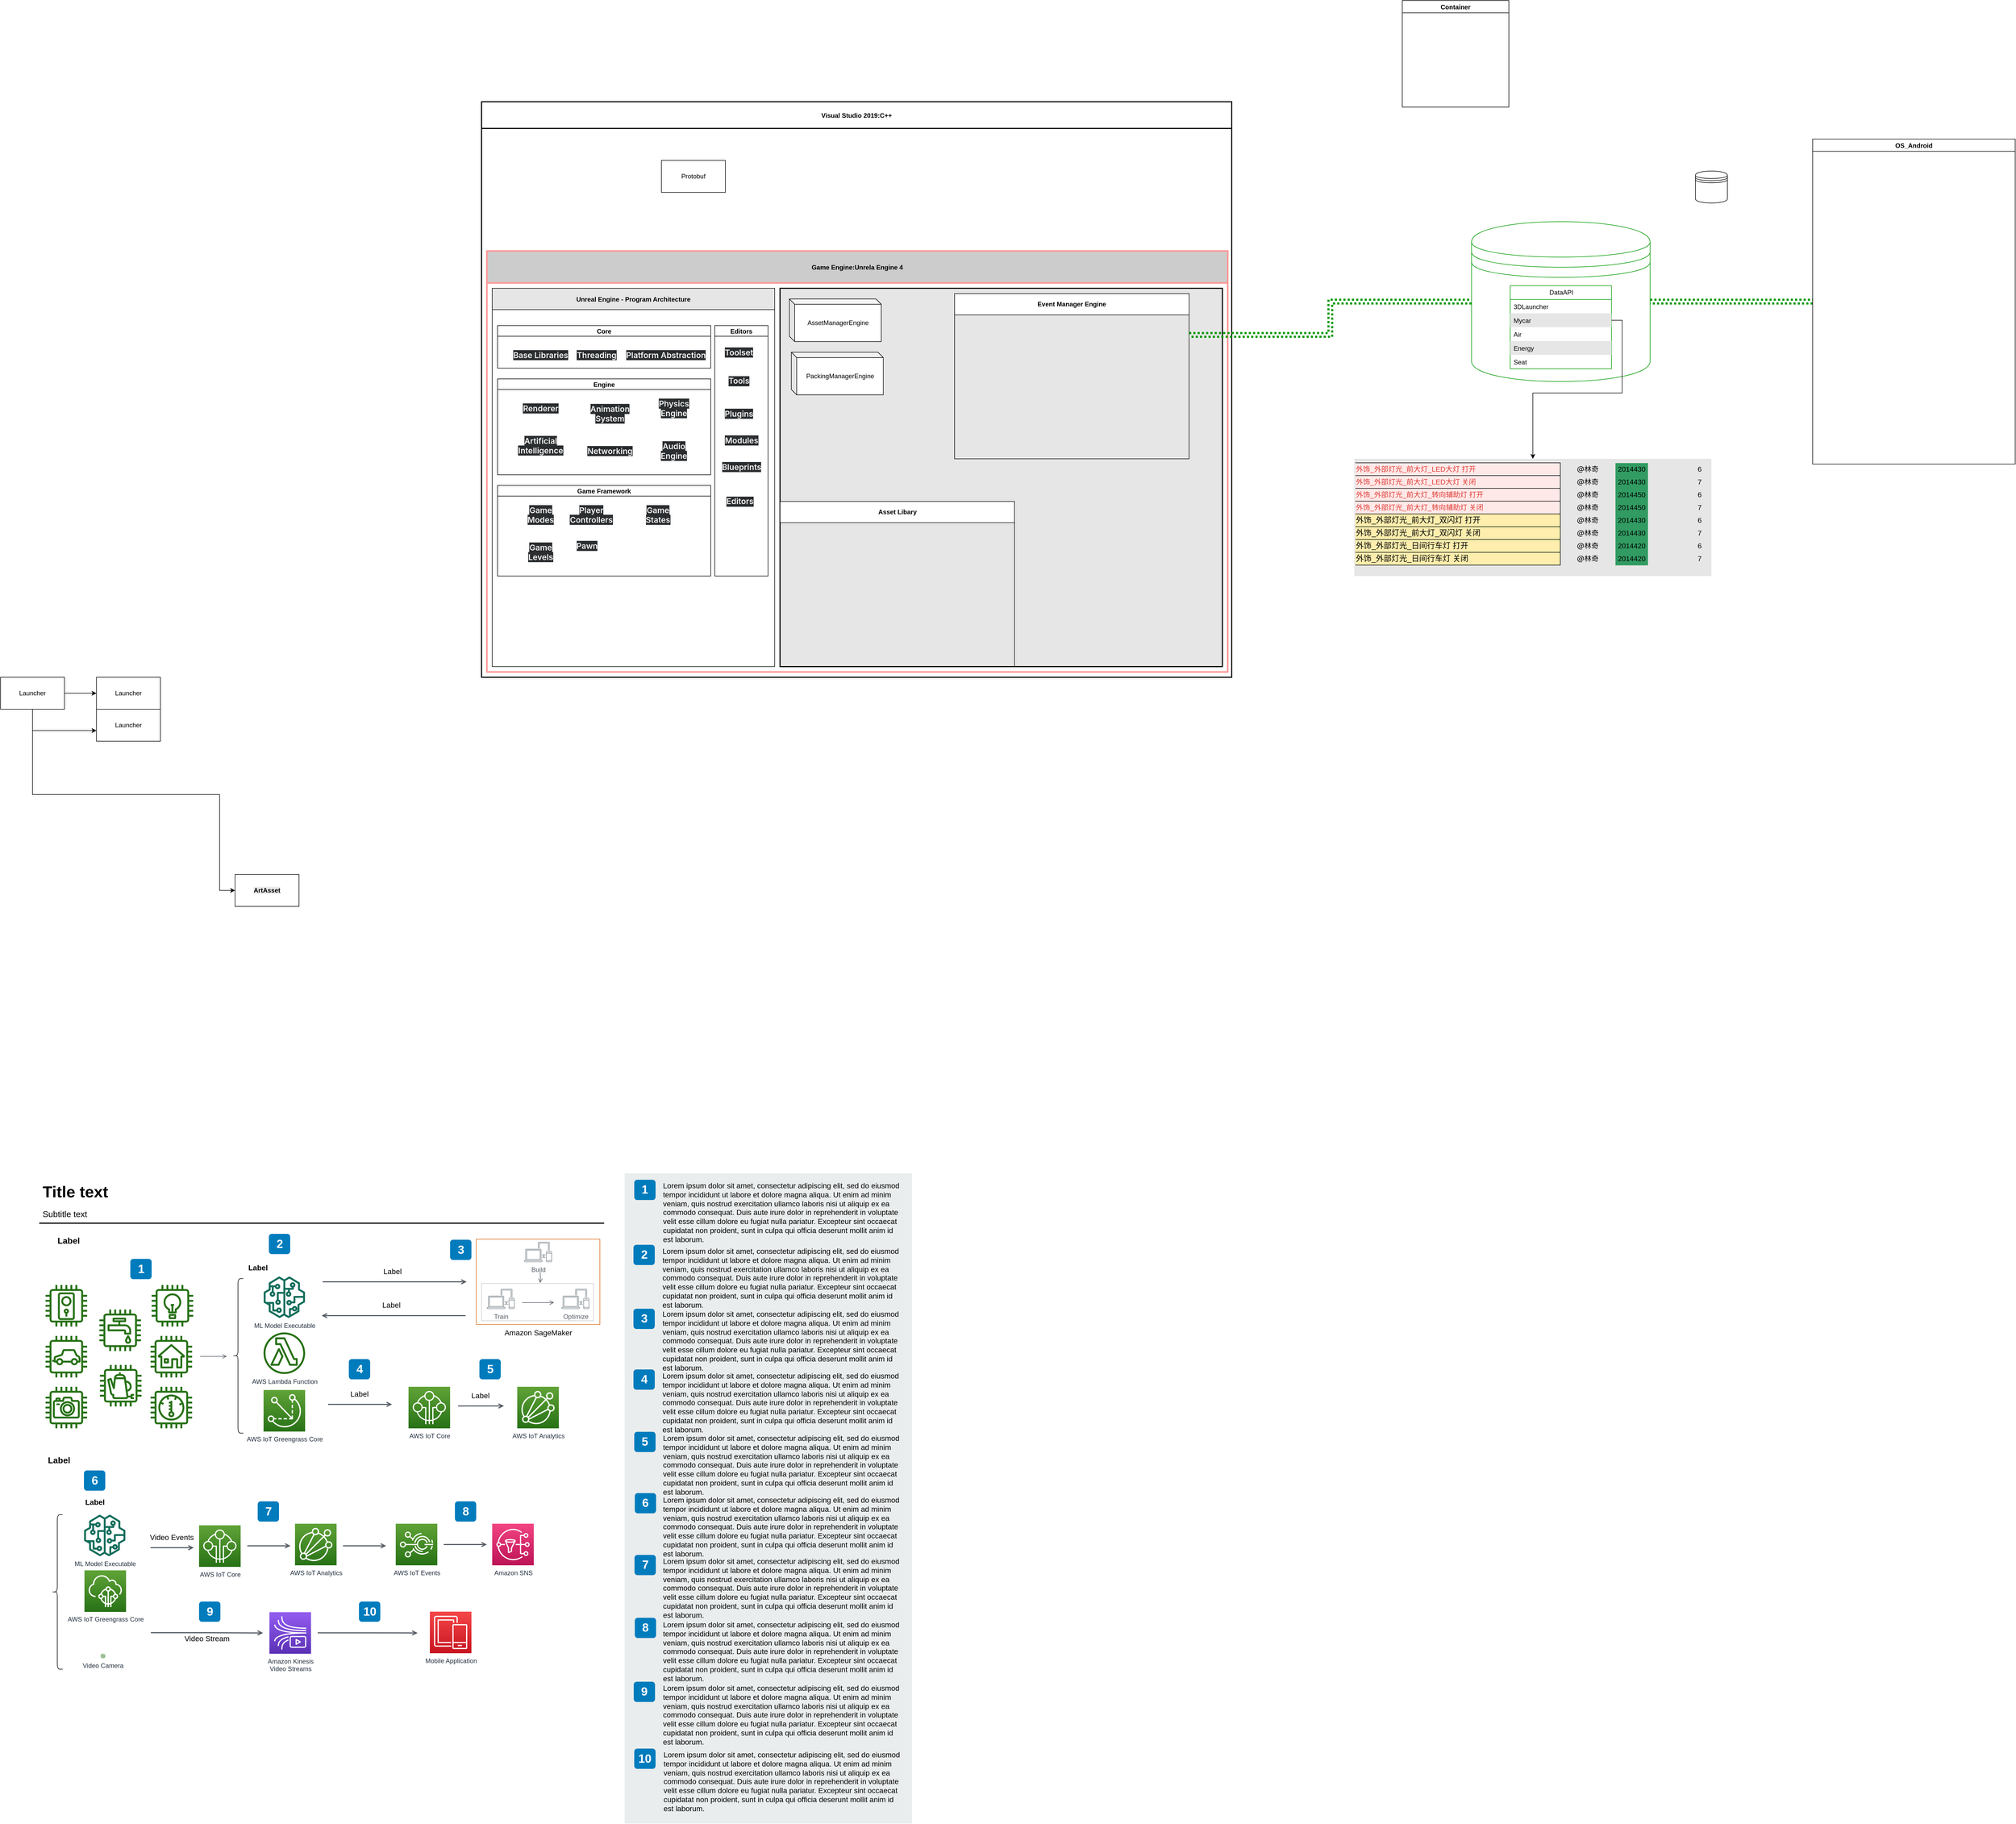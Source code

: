 <mxfile version="24.7.6">
  <diagram id="Ht1M8jgEwFfnCIfOTk4-" name="Page-1">
    <mxGraphModel dx="3352" dy="3654" grid="1" gridSize="10" guides="1" tooltips="1" connect="1" arrows="1" fold="1" page="1" pageScale="1" pageWidth="1169" pageHeight="827" math="0" shadow="0">
      <root>
        <mxCell id="0" />
        <mxCell id="1" parent="0" />
        <mxCell id="SsFV9lfEsT5ky-LdXTRo-32" style="edgeStyle=orthogonalEdgeStyle;rounded=0;orthogonalLoop=1;jettySize=auto;html=1;exitX=1;exitY=0.5;exitDx=0;exitDy=0;entryX=0;entryY=0.5;entryDx=0;entryDy=0;strokeWidth=4;fillColor=#d5e8d4;strokeColor=#009900;dashed=1;shape=link;dashPattern=1 1;" edge="1" parent="1" source="SsFV9lfEsT5ky-LdXTRo-29" target="SsFV9lfEsT5ky-LdXTRo-28">
          <mxGeometry relative="1" as="geometry" />
        </mxCell>
        <mxCell id="SsFV9lfEsT5ky-LdXTRo-29" value="" style="shape=datastore;whiteSpace=wrap;html=1;strokeColor=#009900;" vertex="1" parent="1">
          <mxGeometry x="2740" y="-1735" width="335" height="300" as="geometry" />
        </mxCell>
        <mxCell id="-QjtrjUzRDEMRZ5MF8oH-14" value="Amazon SageMaker" style="whiteSpace=wrap;html=1;fillColor=none;fontSize=14;fontColor=#000000;dashed=0;fontStyle=0;align=center;verticalAlign=top;strokeColor=#D86613;gradientColor=none;spacingLeft=0;labelPosition=center;verticalLabelPosition=bottom;container=1;pointerEvents=0;collapsible=0;recursiveResize=0;" parent="1" vertex="1">
          <mxGeometry x="872.5" y="174.5" width="232" height="160" as="geometry" />
        </mxCell>
        <mxCell id="SCVMTBWpLvtzJIhz15lM-34" value="" style="whiteSpace=wrap;html=1;fillColor=none;fontSize=14;fontColor=#000000;dashed=0;fontStyle=0;align=center;verticalAlign=top;strokeColor=#CCCCCC;gradientColor=none;spacingLeft=0;labelPosition=center;verticalLabelPosition=bottom;" parent="1" vertex="1">
          <mxGeometry x="882.5" y="257.5" width="210" height="70" as="geometry" />
        </mxCell>
        <mxCell id="-QjtrjUzRDEMRZ5MF8oH-1" value="" style="outlineConnect=0;fontColor=#232F3E;gradientColor=none;fillColor=#277116;strokeColor=none;dashed=0;verticalLabelPosition=bottom;verticalAlign=top;align=center;html=1;fontSize=12;fontStyle=0;aspect=fixed;pointerEvents=1;shape=mxgraph.aws4.door_lock;" parent="1" vertex="1">
          <mxGeometry x="64.5" y="260.5" width="78" height="78" as="geometry" />
        </mxCell>
        <mxCell id="-QjtrjUzRDEMRZ5MF8oH-2" value="" style="outlineConnect=0;fontColor=#232F3E;gradientColor=none;fillColor=#277116;strokeColor=none;dashed=0;verticalLabelPosition=bottom;verticalAlign=top;align=center;html=1;fontSize=12;fontStyle=0;aspect=fixed;pointerEvents=1;shape=mxgraph.aws4.car;" parent="1" vertex="1">
          <mxGeometry x="64.5" y="356" width="78" height="78" as="geometry" />
        </mxCell>
        <mxCell id="-QjtrjUzRDEMRZ5MF8oH-3" value="" style="outlineConnect=0;fontColor=#232F3E;gradientColor=none;fillColor=#277116;strokeColor=none;dashed=0;verticalLabelPosition=bottom;verticalAlign=top;align=center;html=1;fontSize=12;fontStyle=0;aspect=fixed;pointerEvents=1;shape=mxgraph.aws4.camera;" parent="1" vertex="1">
          <mxGeometry x="64.5" y="451.5" width="78" height="78" as="geometry" />
        </mxCell>
        <mxCell id="-QjtrjUzRDEMRZ5MF8oH-4" value="" style="outlineConnect=0;fontColor=#232F3E;gradientColor=none;fillColor=#277116;strokeColor=none;dashed=0;verticalLabelPosition=bottom;verticalAlign=top;align=center;html=1;fontSize=12;fontStyle=0;aspect=fixed;pointerEvents=1;shape=mxgraph.aws4.utility;" parent="1" vertex="1">
          <mxGeometry x="165.5" y="306.5" width="78" height="78" as="geometry" />
        </mxCell>
        <mxCell id="-QjtrjUzRDEMRZ5MF8oH-5" value="" style="outlineConnect=0;fontColor=#232F3E;gradientColor=none;fillColor=#277116;strokeColor=none;dashed=0;verticalLabelPosition=bottom;verticalAlign=top;align=center;html=1;fontSize=12;fontStyle=0;aspect=fixed;pointerEvents=1;shape=mxgraph.aws4.coffee_pot;" parent="1" vertex="1">
          <mxGeometry x="166.5" y="410.5" width="78" height="78" as="geometry" />
        </mxCell>
        <mxCell id="-QjtrjUzRDEMRZ5MF8oH-6" value="" style="outlineConnect=0;fontColor=#232F3E;gradientColor=none;fillColor=#277116;strokeColor=none;dashed=0;verticalLabelPosition=bottom;verticalAlign=top;align=center;html=1;fontSize=12;fontStyle=0;aspect=fixed;pointerEvents=1;shape=mxgraph.aws4.lightbulb;" parent="1" vertex="1">
          <mxGeometry x="263.5" y="260.5" width="78" height="78" as="geometry" />
        </mxCell>
        <mxCell id="-QjtrjUzRDEMRZ5MF8oH-7" value="" style="outlineConnect=0;fontColor=#232F3E;gradientColor=none;fillColor=#277116;strokeColor=none;dashed=0;verticalLabelPosition=bottom;verticalAlign=top;align=center;html=1;fontSize=12;fontStyle=0;aspect=fixed;pointerEvents=1;shape=mxgraph.aws4.house;" parent="1" vertex="1">
          <mxGeometry x="261.5" y="356" width="78" height="78" as="geometry" />
        </mxCell>
        <mxCell id="-QjtrjUzRDEMRZ5MF8oH-8" value="" style="outlineConnect=0;fontColor=#232F3E;gradientColor=none;fillColor=#277116;strokeColor=none;dashed=0;verticalLabelPosition=bottom;verticalAlign=top;align=center;html=1;fontSize=12;fontStyle=0;aspect=fixed;pointerEvents=1;shape=mxgraph.aws4.thermostat;" parent="1" vertex="1">
          <mxGeometry x="261.5" y="451.5" width="78" height="78" as="geometry" />
        </mxCell>
        <mxCell id="-QjtrjUzRDEMRZ5MF8oH-9" value="1" style="rounded=1;whiteSpace=wrap;html=1;fillColor=#007CBD;strokeColor=none;fontColor=#FFFFFF;fontStyle=1;fontSize=22;" parent="1" vertex="1">
          <mxGeometry x="223.5" y="211.5" width="40" height="38" as="geometry" />
        </mxCell>
        <mxCell id="-QjtrjUzRDEMRZ5MF8oH-10" value="ML Model Executable" style="outlineConnect=0;fontColor=#232F3E;gradientColor=none;fillColor=#116D5B;strokeColor=none;dashed=0;verticalLabelPosition=bottom;verticalAlign=top;align=center;html=1;fontSize=12;fontStyle=0;aspect=fixed;pointerEvents=1;shape=mxgraph.aws4.sagemaker_model;" parent="1" vertex="1">
          <mxGeometry x="473.5" y="244.5" width="78" height="78" as="geometry" />
        </mxCell>
        <mxCell id="-QjtrjUzRDEMRZ5MF8oH-11" value="AWS Lambda Function" style="outlineConnect=0;fontColor=#232F3E;gradientColor=none;fillColor=#277116;strokeColor=none;dashed=0;verticalLabelPosition=bottom;verticalAlign=top;align=center;html=1;fontSize=12;fontStyle=0;aspect=fixed;pointerEvents=1;shape=mxgraph.aws4.lambda_function;" parent="1" vertex="1">
          <mxGeometry x="473.5" y="349.5" width="78" height="78" as="geometry" />
        </mxCell>
        <mxCell id="-QjtrjUzRDEMRZ5MF8oH-12" value="AWS IoT Greengrass Core" style="outlineConnect=0;fontColor=#232F3E;gradientColor=#60A337;gradientDirection=north;fillColor=#277116;strokeColor=#ffffff;dashed=0;verticalLabelPosition=bottom;verticalAlign=top;align=center;html=1;fontSize=12;fontStyle=0;aspect=fixed;shape=mxgraph.aws4.resourceIcon;resIcon=mxgraph.aws4.greengrass;" parent="1" vertex="1">
          <mxGeometry x="473.5" y="457.5" width="78" height="78" as="geometry" />
        </mxCell>
        <mxCell id="-QjtrjUzRDEMRZ5MF8oH-16" value="AWS IoT Core" style="outlineConnect=0;fontColor=#232F3E;gradientColor=#60A337;gradientDirection=north;fillColor=#277116;strokeColor=#ffffff;dashed=0;verticalLabelPosition=bottom;verticalAlign=top;align=center;html=1;fontSize=12;fontStyle=0;aspect=fixed;shape=mxgraph.aws4.resourceIcon;resIcon=mxgraph.aws4.internet_of_things;" parent="1" vertex="1">
          <mxGeometry x="745.5" y="451.5" width="78" height="78" as="geometry" />
        </mxCell>
        <mxCell id="-QjtrjUzRDEMRZ5MF8oH-17" value="AWS IoT Analytics" style="outlineConnect=0;fontColor=#232F3E;gradientColor=#60A337;gradientDirection=north;fillColor=#277116;strokeColor=#ffffff;dashed=0;verticalLabelPosition=bottom;verticalAlign=top;align=center;html=1;fontSize=12;fontStyle=0;aspect=fixed;shape=mxgraph.aws4.resourceIcon;resIcon=mxgraph.aws4.iot_analytics;" parent="1" vertex="1">
          <mxGeometry x="949.5" y="451.5" width="78" height="78" as="geometry" />
        </mxCell>
        <mxCell id="-QjtrjUzRDEMRZ5MF8oH-18" value="ML Model Executable" style="outlineConnect=0;fontColor=#232F3E;gradientColor=none;fillColor=#116D5B;strokeColor=none;dashed=0;verticalLabelPosition=bottom;verticalAlign=top;align=center;html=1;fontSize=12;fontStyle=0;aspect=fixed;pointerEvents=1;shape=mxgraph.aws4.sagemaker_model;" parent="1" vertex="1">
          <mxGeometry x="136.5" y="691.5" width="78" height="78" as="geometry" />
        </mxCell>
        <mxCell id="-QjtrjUzRDEMRZ5MF8oH-19" value="AWS IoT Greengrass Core" style="outlineConnect=0;fontColor=#232F3E;gradientColor=#60A337;gradientDirection=north;fillColor=#277116;strokeColor=#ffffff;dashed=0;verticalLabelPosition=bottom;verticalAlign=top;align=center;html=1;fontSize=12;fontStyle=0;aspect=fixed;shape=mxgraph.aws4.resourceIcon;resIcon=mxgraph.aws4.iot_core;" parent="1" vertex="1">
          <mxGeometry x="137.5" y="796" width="78" height="78" as="geometry" />
        </mxCell>
        <mxCell id="-QjtrjUzRDEMRZ5MF8oH-20" value="Video Camera" style="outlineConnect=0;fontColor=#232F3E;gradientColor=none;fillColor=#277116;strokeColor=none;dashed=0;verticalLabelPosition=bottom;verticalAlign=top;align=center;html=1;fontSize=12;fontStyle=0;aspect=fixed;pointerEvents=1;shape=mxgraph.aws4.camera;" parent="1" vertex="1">
          <mxGeometry x="168" y="952.5" width="8.5" height="8.5" as="geometry" />
        </mxCell>
        <mxCell id="-QjtrjUzRDEMRZ5MF8oH-21" value="AWS IoT Core" style="outlineConnect=0;fontColor=#232F3E;gradientColor=#60A337;gradientDirection=north;fillColor=#277116;strokeColor=#ffffff;dashed=0;verticalLabelPosition=bottom;verticalAlign=top;align=center;html=1;fontSize=12;fontStyle=0;aspect=fixed;shape=mxgraph.aws4.resourceIcon;resIcon=mxgraph.aws4.internet_of_things;" parent="1" vertex="1">
          <mxGeometry x="352.5" y="711.5" width="78" height="78" as="geometry" />
        </mxCell>
        <mxCell id="-QjtrjUzRDEMRZ5MF8oH-22" value="AWS IoT Analytics" style="outlineConnect=0;fontColor=#232F3E;gradientColor=#60A337;gradientDirection=north;fillColor=#277116;strokeColor=#ffffff;dashed=0;verticalLabelPosition=bottom;verticalAlign=top;align=center;html=1;fontSize=12;fontStyle=0;aspect=fixed;shape=mxgraph.aws4.resourceIcon;resIcon=mxgraph.aws4.iot_analytics;" parent="1" vertex="1">
          <mxGeometry x="532.5" y="708.5" width="78" height="78" as="geometry" />
        </mxCell>
        <mxCell id="-QjtrjUzRDEMRZ5MF8oH-23" value="AWS IoT Events" style="outlineConnect=0;fontColor=#232F3E;gradientColor=#60A337;gradientDirection=north;fillColor=#277116;strokeColor=#ffffff;dashed=0;verticalLabelPosition=bottom;verticalAlign=top;align=center;html=1;fontSize=12;fontStyle=0;aspect=fixed;shape=mxgraph.aws4.resourceIcon;resIcon=mxgraph.aws4.iot_events;" parent="1" vertex="1">
          <mxGeometry x="721.5" y="708.5" width="78" height="78" as="geometry" />
        </mxCell>
        <mxCell id="-QjtrjUzRDEMRZ5MF8oH-24" value="Amazon SNS" style="outlineConnect=0;fontColor=#232F3E;gradientColor=#F34482;gradientDirection=north;fillColor=#BC1356;strokeColor=#ffffff;dashed=0;verticalLabelPosition=bottom;verticalAlign=top;align=center;html=1;fontSize=12;fontStyle=0;aspect=fixed;shape=mxgraph.aws4.resourceIcon;resIcon=mxgraph.aws4.sns;" parent="1" vertex="1">
          <mxGeometry x="902.5" y="708.5" width="78" height="78" as="geometry" />
        </mxCell>
        <mxCell id="-QjtrjUzRDEMRZ5MF8oH-25" value="Amazon Kinesis&lt;br&gt;Video Streams&lt;br&gt;" style="outlineConnect=0;fontColor=#232F3E;gradientColor=#945DF2;gradientDirection=north;fillColor=#5A30B5;strokeColor=#ffffff;dashed=0;verticalLabelPosition=bottom;verticalAlign=top;align=center;html=1;fontSize=12;fontStyle=0;aspect=fixed;shape=mxgraph.aws4.resourceIcon;resIcon=mxgraph.aws4.kinesis_video_streams;" parent="1" vertex="1">
          <mxGeometry x="484.5" y="874.5" width="78" height="78" as="geometry" />
        </mxCell>
        <mxCell id="-QjtrjUzRDEMRZ5MF8oH-26" value="Mobile Application" style="outlineConnect=0;fontColor=#232F3E;gradientColor=#F54749;gradientDirection=north;fillColor=#C7131F;strokeColor=#ffffff;dashed=0;verticalLabelPosition=bottom;verticalAlign=top;align=center;html=1;fontSize=12;fontStyle=0;aspect=fixed;shape=mxgraph.aws4.resourceIcon;resIcon=mxgraph.aws4.mobile;" parent="1" vertex="1">
          <mxGeometry x="785.5" y="873.5" width="78" height="78" as="geometry" />
        </mxCell>
        <mxCell id="-QjtrjUzRDEMRZ5MF8oH-27" value="2" style="rounded=1;whiteSpace=wrap;html=1;fillColor=#007CBD;strokeColor=none;fontColor=#FFFFFF;fontStyle=1;fontSize=22;" parent="1" vertex="1">
          <mxGeometry x="483.5" y="164.5" width="40" height="38" as="geometry" />
        </mxCell>
        <mxCell id="-QjtrjUzRDEMRZ5MF8oH-28" value="3" style="rounded=1;whiteSpace=wrap;html=1;fillColor=#007CBD;strokeColor=none;fontColor=#FFFFFF;fontStyle=1;fontSize=22;" parent="1" vertex="1">
          <mxGeometry x="823.5" y="175.5" width="40" height="38" as="geometry" />
        </mxCell>
        <mxCell id="-QjtrjUzRDEMRZ5MF8oH-29" value="4" style="rounded=1;whiteSpace=wrap;html=1;fillColor=#007CBD;strokeColor=none;fontColor=#FFFFFF;fontStyle=1;fontSize=22;" parent="1" vertex="1">
          <mxGeometry x="633.5" y="399.5" width="40" height="38" as="geometry" />
        </mxCell>
        <mxCell id="-QjtrjUzRDEMRZ5MF8oH-30" value="5" style="rounded=1;whiteSpace=wrap;html=1;fillColor=#007CBD;strokeColor=none;fontColor=#FFFFFF;fontStyle=1;fontSize=22;" parent="1" vertex="1">
          <mxGeometry x="878.5" y="399.5" width="40" height="38" as="geometry" />
        </mxCell>
        <mxCell id="-QjtrjUzRDEMRZ5MF8oH-31" value="6" style="rounded=1;whiteSpace=wrap;html=1;fillColor=#007CBD;strokeColor=none;fontColor=#FFFFFF;fontStyle=1;fontSize=22;" parent="1" vertex="1">
          <mxGeometry x="136.5" y="608.5" width="40" height="38" as="geometry" />
        </mxCell>
        <mxCell id="-QjtrjUzRDEMRZ5MF8oH-32" value="7" style="rounded=1;whiteSpace=wrap;html=1;fillColor=#007CBD;strokeColor=none;fontColor=#FFFFFF;fontStyle=1;fontSize=22;" parent="1" vertex="1">
          <mxGeometry x="462.5" y="666.5" width="40" height="38" as="geometry" />
        </mxCell>
        <mxCell id="-QjtrjUzRDEMRZ5MF8oH-33" value="8" style="rounded=1;whiteSpace=wrap;html=1;fillColor=#007CBD;strokeColor=none;fontColor=#FFFFFF;fontStyle=1;fontSize=22;" parent="1" vertex="1">
          <mxGeometry x="832.5" y="666.5" width="40" height="38" as="geometry" />
        </mxCell>
        <mxCell id="-QjtrjUzRDEMRZ5MF8oH-34" value="9" style="rounded=1;whiteSpace=wrap;html=1;fillColor=#007CBD;strokeColor=none;fontColor=#FFFFFF;fontStyle=1;fontSize=22;" parent="1" vertex="1">
          <mxGeometry x="352.5" y="854.5" width="40" height="38" as="geometry" />
        </mxCell>
        <mxCell id="-QjtrjUzRDEMRZ5MF8oH-35" value="10" style="rounded=1;whiteSpace=wrap;html=1;fillColor=#007CBD;strokeColor=none;fontColor=#FFFFFF;fontStyle=1;fontSize=22;" parent="1" vertex="1">
          <mxGeometry x="652.5" y="854.5" width="40" height="38" as="geometry" />
        </mxCell>
        <mxCell id="-QjtrjUzRDEMRZ5MF8oH-47" value="Title text" style="text;html=1;resizable=0;points=[];autosize=1;align=left;verticalAlign=top;spacingTop=-4;fontSize=30;fontStyle=1" parent="1" vertex="1">
          <mxGeometry x="56.5" y="64.5" width="130" height="40" as="geometry" />
        </mxCell>
        <mxCell id="-QjtrjUzRDEMRZ5MF8oH-48" value="Subtitle text&lt;br style=&quot;font-size: 16px&quot;&gt;" style="text;html=1;resizable=0;points=[];autosize=1;align=left;verticalAlign=top;spacingTop=-4;fontSize=16;" parent="1" vertex="1">
          <mxGeometry x="56.5" y="114.5" width="100" height="20" as="geometry" />
        </mxCell>
        <mxCell id="-QjtrjUzRDEMRZ5MF8oH-49" value="Label" style="text;html=1;resizable=0;points=[];autosize=1;align=left;verticalAlign=top;spacingTop=-4;fontSize=16;fontStyle=1" parent="1" vertex="1">
          <mxGeometry x="84.5" y="164.5" width="50" height="20" as="geometry" />
        </mxCell>
        <mxCell id="SCVMTBWpLvtzJIhz15lM-1" value="" style="line;strokeWidth=2;html=1;fontSize=14;" parent="1" vertex="1">
          <mxGeometry x="52.5" y="139.5" width="1060" height="10" as="geometry" />
        </mxCell>
        <mxCell id="SCVMTBWpLvtzJIhz15lM-2" value="&lt;span&gt;Label&lt;/span&gt;" style="text;html=1;resizable=0;points=[];autosize=1;align=left;verticalAlign=top;spacingTop=-4;fontSize=14;fontStyle=1" parent="1" vertex="1">
          <mxGeometry x="442.5" y="216.5" width="50" height="20" as="geometry" />
        </mxCell>
        <mxCell id="SCVMTBWpLvtzJIhz15lM-3" value="" style="edgeStyle=orthogonalEdgeStyle;html=1;endArrow=open;elbow=vertical;startArrow=none;endFill=0;strokeColor=#545B64;rounded=0;fontSize=14;" parent="1" edge="1">
          <mxGeometry width="100" relative="1" as="geometry">
            <mxPoint x="354.5" y="394.5" as="sourcePoint" />
            <mxPoint x="404.5" y="394.5" as="targetPoint" />
          </mxGeometry>
        </mxCell>
        <mxCell id="SCVMTBWpLvtzJIhz15lM-5" value="" style="shape=curlyBracket;whiteSpace=wrap;html=1;rounded=1;fontSize=14;" parent="1" vertex="1">
          <mxGeometry x="415.5" y="248.5" width="20" height="290" as="geometry" />
        </mxCell>
        <mxCell id="SCVMTBWpLvtzJIhz15lM-17" value="&lt;span&gt;Label&lt;/span&gt;" style="edgeStyle=orthogonalEdgeStyle;html=1;endArrow=open;elbow=vertical;startArrow=none;endFill=0;strokeColor=#545B64;rounded=0;fontSize=14;strokeWidth=2;" parent="1" edge="1">
          <mxGeometry x="-0.037" y="20" width="100" relative="1" as="geometry">
            <mxPoint x="584.5" y="254.5" as="sourcePoint" />
            <mxPoint x="854.5" y="254.5" as="targetPoint" />
            <mxPoint as="offset" />
          </mxGeometry>
        </mxCell>
        <mxCell id="SCVMTBWpLvtzJIhz15lM-18" value="&lt;span&gt;Label&lt;/span&gt;" style="edgeStyle=orthogonalEdgeStyle;html=1;endArrow=none;elbow=vertical;startArrow=open;endFill=0;strokeColor=#545B64;rounded=0;fontSize=14;strokeWidth=2;startFill=0;" parent="1" edge="1">
          <mxGeometry x="-0.037" y="20" width="100" relative="1" as="geometry">
            <mxPoint x="582.5" y="318" as="sourcePoint" />
            <mxPoint x="852.5" y="318" as="targetPoint" />
            <mxPoint as="offset" />
          </mxGeometry>
        </mxCell>
        <mxCell id="SCVMTBWpLvtzJIhz15lM-19" value="&lt;span&gt;Label&lt;/span&gt;" style="edgeStyle=orthogonalEdgeStyle;html=1;endArrow=open;elbow=vertical;startArrow=none;endFill=0;strokeColor=#545B64;rounded=0;fontSize=14;strokeWidth=2;" parent="1" edge="1">
          <mxGeometry x="-0.037" y="20" width="100" relative="1" as="geometry">
            <mxPoint x="594.5" y="484.5" as="sourcePoint" />
            <mxPoint x="714.5" y="484.5" as="targetPoint" />
            <mxPoint as="offset" />
          </mxGeometry>
        </mxCell>
        <mxCell id="SCVMTBWpLvtzJIhz15lM-20" value="&lt;span&gt;Label&lt;/span&gt;" style="edgeStyle=orthogonalEdgeStyle;html=1;endArrow=open;elbow=vertical;startArrow=none;endFill=0;strokeColor=#545B64;rounded=0;fontSize=14;strokeWidth=2;" parent="1" edge="1">
          <mxGeometry x="-0.037" y="20" width="100" relative="1" as="geometry">
            <mxPoint x="838.5" y="487.5" as="sourcePoint" />
            <mxPoint x="924.5" y="487.5" as="targetPoint" />
            <mxPoint as="offset" />
          </mxGeometry>
        </mxCell>
        <mxCell id="SCVMTBWpLvtzJIhz15lM-21" value="Label" style="text;html=1;resizable=0;points=[];autosize=1;align=left;verticalAlign=top;spacingTop=-4;fontSize=16;fontStyle=1" parent="1" vertex="1">
          <mxGeometry x="66.5" y="576.5" width="50" height="20" as="geometry" />
        </mxCell>
        <mxCell id="SCVMTBWpLvtzJIhz15lM-22" value="&lt;span&gt;Label&lt;/span&gt;" style="text;html=1;resizable=0;points=[];autosize=1;align=left;verticalAlign=top;spacingTop=-4;fontSize=14;fontStyle=1" parent="1" vertex="1">
          <mxGeometry x="136.5" y="656.5" width="50" height="20" as="geometry" />
        </mxCell>
        <mxCell id="SCVMTBWpLvtzJIhz15lM-23" value="" style="shape=curlyBracket;whiteSpace=wrap;html=1;rounded=1;fontSize=14;" parent="1" vertex="1">
          <mxGeometry x="76.5" y="691.5" width="20" height="290" as="geometry" />
        </mxCell>
        <mxCell id="SCVMTBWpLvtzJIhz15lM-24" value="Video Events" style="edgeStyle=orthogonalEdgeStyle;html=1;endArrow=open;elbow=vertical;startArrow=none;endFill=0;strokeColor=#545B64;rounded=0;fontSize=14;strokeWidth=2;" parent="1" edge="1">
          <mxGeometry x="-0.037" y="20" width="100" relative="1" as="geometry">
            <mxPoint x="261.5" y="753.5" as="sourcePoint" />
            <mxPoint x="342.5" y="753.5" as="targetPoint" />
            <mxPoint as="offset" />
          </mxGeometry>
        </mxCell>
        <mxCell id="SCVMTBWpLvtzJIhz15lM-25" value="" style="edgeStyle=orthogonalEdgeStyle;html=1;endArrow=open;elbow=vertical;startArrow=none;endFill=0;strokeColor=#545B64;rounded=0;fontSize=14;strokeWidth=2;" parent="1" edge="1">
          <mxGeometry x="-0.037" y="20" width="100" relative="1" as="geometry">
            <mxPoint x="443" y="750" as="sourcePoint" />
            <mxPoint x="524" y="750" as="targetPoint" />
            <mxPoint as="offset" />
          </mxGeometry>
        </mxCell>
        <mxCell id="SCVMTBWpLvtzJIhz15lM-26" value="" style="edgeStyle=orthogonalEdgeStyle;html=1;endArrow=open;elbow=vertical;startArrow=none;endFill=0;strokeColor=#545B64;rounded=0;fontSize=14;strokeWidth=2;" parent="1" edge="1">
          <mxGeometry x="-0.037" y="20" width="100" relative="1" as="geometry">
            <mxPoint x="622.5" y="750" as="sourcePoint" />
            <mxPoint x="703.5" y="750" as="targetPoint" />
            <mxPoint as="offset" />
          </mxGeometry>
        </mxCell>
        <mxCell id="SCVMTBWpLvtzJIhz15lM-27" value="" style="edgeStyle=orthogonalEdgeStyle;html=1;endArrow=open;elbow=vertical;startArrow=none;endFill=0;strokeColor=#545B64;rounded=0;fontSize=14;strokeWidth=2;" parent="1" edge="1">
          <mxGeometry x="-0.037" y="20" width="100" relative="1" as="geometry">
            <mxPoint x="811.5" y="747.5" as="sourcePoint" />
            <mxPoint x="892.5" y="747.5" as="targetPoint" />
            <mxPoint as="offset" />
          </mxGeometry>
        </mxCell>
        <mxCell id="SCVMTBWpLvtzJIhz15lM-28" value="Video Stream" style="edgeStyle=orthogonalEdgeStyle;html=1;endArrow=open;elbow=vertical;startArrow=none;endFill=0;strokeColor=#545B64;rounded=0;fontSize=14;strokeWidth=2;" parent="1" edge="1">
          <mxGeometry x="0.004" y="-11" width="100" relative="1" as="geometry">
            <mxPoint x="262" y="913" as="sourcePoint" />
            <mxPoint x="472.5" y="913.5" as="targetPoint" />
            <mxPoint as="offset" />
            <Array as="points">
              <mxPoint x="367.5" y="913.5" />
            </Array>
          </mxGeometry>
        </mxCell>
        <mxCell id="SCVMTBWpLvtzJIhz15lM-29" value="" style="edgeStyle=orthogonalEdgeStyle;html=1;endArrow=open;elbow=vertical;startArrow=none;endFill=0;strokeColor=#545B64;rounded=0;fontSize=14;strokeWidth=2;" parent="1" edge="1">
          <mxGeometry x="0.004" y="-11" width="100" relative="1" as="geometry">
            <mxPoint x="575.071" y="913.214" as="sourcePoint" />
            <mxPoint x="762.5" y="913.5" as="targetPoint" />
            <mxPoint as="offset" />
            <Array as="points">
              <mxPoint x="680.5" y="913.5" />
            </Array>
          </mxGeometry>
        </mxCell>
        <mxCell id="SCVMTBWpLvtzJIhz15lM-30" value="Build" style="outlineConnect=0;gradientColor=none;fontColor=#545B64;strokeColor=none;fillColor=#879196;dashed=0;verticalLabelPosition=bottom;verticalAlign=top;align=center;html=1;fontSize=12;fontStyle=0;aspect=fixed;shape=mxgraph.aws4.illustration_devices;pointerEvents=1" parent="1" vertex="1">
          <mxGeometry x="962.5" y="179.5" width="52" height="38" as="geometry" />
        </mxCell>
        <mxCell id="SCVMTBWpLvtzJIhz15lM-31" value="Train" style="outlineConnect=0;gradientColor=none;fontColor=#545B64;strokeColor=none;fillColor=#879196;dashed=0;verticalLabelPosition=bottom;verticalAlign=top;align=center;html=1;fontSize=12;fontStyle=0;aspect=fixed;shape=mxgraph.aws4.illustration_devices;pointerEvents=1" parent="1" vertex="1">
          <mxGeometry x="892.5" y="267.5" width="52" height="38" as="geometry" />
        </mxCell>
        <mxCell id="SCVMTBWpLvtzJIhz15lM-32" value="Optimize" style="outlineConnect=0;gradientColor=none;fontColor=#545B64;strokeColor=none;fillColor=#879196;dashed=0;verticalLabelPosition=bottom;verticalAlign=top;align=center;html=1;fontSize=12;fontStyle=0;aspect=fixed;shape=mxgraph.aws4.illustration_devices;pointerEvents=1" parent="1" vertex="1">
          <mxGeometry x="1032.5" y="267.5" width="52" height="38" as="geometry" />
        </mxCell>
        <mxCell id="SCVMTBWpLvtzJIhz15lM-33" value="" style="edgeStyle=orthogonalEdgeStyle;html=1;endArrow=open;elbow=vertical;startArrow=none;endFill=0;strokeColor=#545B64;rounded=0;fontSize=14;" parent="1" edge="1">
          <mxGeometry width="100" relative="1" as="geometry">
            <mxPoint x="958.5" y="293.5" as="sourcePoint" />
            <mxPoint x="1018.5" y="293.5" as="targetPoint" />
          </mxGeometry>
        </mxCell>
        <mxCell id="SCVMTBWpLvtzJIhz15lM-35" value="" style="edgeStyle=orthogonalEdgeStyle;html=1;endArrow=open;elbow=vertical;startArrow=none;endFill=0;strokeColor=#545B64;rounded=0;fontSize=14;" parent="1" edge="1">
          <mxGeometry width="100" relative="1" as="geometry">
            <mxPoint x="992.5" y="236.468" as="sourcePoint" />
            <mxPoint x="992.5" y="256.468" as="targetPoint" />
          </mxGeometry>
        </mxCell>
        <mxCell id="7OVz4w7n9kzEPWy-4BBC-3" value="" style="rounded=0;whiteSpace=wrap;html=1;fillColor=#EAEDED;fontSize=22;fontColor=#FFFFFF;strokeColor=none;labelBackgroundColor=none;" parent="1" vertex="1">
          <mxGeometry x="1151" y="51" width="539" height="1220" as="geometry" />
        </mxCell>
        <mxCell id="7OVz4w7n9kzEPWy-4BBC-4" value="1" style="rounded=1;whiteSpace=wrap;html=1;fillColor=#007CBD;strokeColor=none;fontColor=#FFFFFF;fontStyle=1;fontSize=22;labelBackgroundColor=none;" parent="1" vertex="1">
          <mxGeometry x="1169" y="63" width="40" height="38" as="geometry" />
        </mxCell>
        <mxCell id="7OVz4w7n9kzEPWy-4BBC-5" value="2" style="rounded=1;whiteSpace=wrap;html=1;fillColor=#007CBD;strokeColor=none;fontColor=#FFFFFF;fontStyle=1;fontSize=22;labelBackgroundColor=none;" parent="1" vertex="1">
          <mxGeometry x="1167.5" y="185" width="40" height="38" as="geometry" />
        </mxCell>
        <mxCell id="7OVz4w7n9kzEPWy-4BBC-6" value="3" style="rounded=1;whiteSpace=wrap;html=1;fillColor=#007CBD;strokeColor=none;fontColor=#FFFFFF;fontStyle=1;fontSize=22;labelBackgroundColor=none;" parent="1" vertex="1">
          <mxGeometry x="1167.5" y="305" width="40" height="38" as="geometry" />
        </mxCell>
        <mxCell id="7OVz4w7n9kzEPWy-4BBC-7" value="4" style="rounded=1;whiteSpace=wrap;html=1;fillColor=#007CBD;strokeColor=none;fontColor=#FFFFFF;fontStyle=1;fontSize=22;labelBackgroundColor=none;" parent="1" vertex="1">
          <mxGeometry x="1167.5" y="419" width="40" height="38" as="geometry" />
        </mxCell>
        <mxCell id="7OVz4w7n9kzEPWy-4BBC-8" value="5" style="rounded=1;whiteSpace=wrap;html=1;fillColor=#007CBD;strokeColor=none;fontColor=#FFFFFF;fontStyle=1;fontSize=22;labelBackgroundColor=none;" parent="1" vertex="1">
          <mxGeometry x="1169" y="536" width="40" height="38" as="geometry" />
        </mxCell>
        <mxCell id="7OVz4w7n9kzEPWy-4BBC-9" value="6" style="rounded=1;whiteSpace=wrap;html=1;fillColor=#007CBD;strokeColor=none;fontColor=#FFFFFF;fontStyle=1;fontSize=22;labelBackgroundColor=none;" parent="1" vertex="1">
          <mxGeometry x="1170" y="651" width="40" height="38" as="geometry" />
        </mxCell>
        <mxCell id="7OVz4w7n9kzEPWy-4BBC-10" value="7" style="rounded=1;whiteSpace=wrap;html=1;fillColor=#007CBD;strokeColor=none;fontColor=#FFFFFF;fontStyle=1;fontSize=22;labelBackgroundColor=none;" parent="1" vertex="1">
          <mxGeometry x="1169.5" y="767" width="40" height="38" as="geometry" />
        </mxCell>
        <mxCell id="7OVz4w7n9kzEPWy-4BBC-11" value="8" style="rounded=1;whiteSpace=wrap;html=1;fillColor=#007CBD;strokeColor=none;fontColor=#FFFFFF;fontStyle=1;fontSize=22;labelBackgroundColor=none;" parent="1" vertex="1">
          <mxGeometry x="1170" y="885" width="40" height="38" as="geometry" />
        </mxCell>
        <mxCell id="7OVz4w7n9kzEPWy-4BBC-12" value="9" style="rounded=1;whiteSpace=wrap;html=1;fillColor=#007CBD;strokeColor=none;fontColor=#FFFFFF;fontStyle=1;fontSize=22;labelBackgroundColor=none;" parent="1" vertex="1">
          <mxGeometry x="1168" y="1005" width="40" height="38" as="geometry" />
        </mxCell>
        <mxCell id="7OVz4w7n9kzEPWy-4BBC-13" value="&lt;span&gt;Lorem ipsum dolor sit amet, consectetur adipiscing elit, sed do eiusmod tempor incididunt ut labore et dolore magna aliqua. Ut enim ad minim veniam, quis nostrud exercitation ullamco laboris nisi ut aliquip ex ea commodo consequat. Duis aute irure dolor in reprehenderit in voluptate velit esse cillum dolore eu fugiat nulla pariatur. Excepteur sint occaecat cupidatat non proident, sunt in culpa qui officia deserunt mollit anim id est laborum.&lt;/span&gt;&lt;br&gt;" style="text;html=1;align=left;verticalAlign=top;spacingTop=-4;fontSize=14;labelBackgroundColor=none;whiteSpace=wrap;" parent="1" vertex="1">
          <mxGeometry x="1220.5" y="62.5" width="449" height="118" as="geometry" />
        </mxCell>
        <mxCell id="7OVz4w7n9kzEPWy-4BBC-14" value="&lt;span&gt;Lorem ipsum dolor sit amet, consectetur adipiscing elit, sed do eiusmod tempor incididunt ut labore et dolore magna aliqua. Ut enim ad minim veniam, quis nostrud exercitation ullamco laboris nisi ut aliquip ex ea commodo consequat. Duis aute irure dolor in reprehenderit in voluptate velit esse cillum dolore eu fugiat nulla pariatur. Excepteur sint occaecat cupidatat non proident, sunt in culpa qui officia deserunt mollit anim id est laborum.&lt;/span&gt;&lt;br&gt;" style="text;html=1;align=left;verticalAlign=top;spacingTop=-4;fontSize=14;labelBackgroundColor=none;whiteSpace=wrap;" parent="1" vertex="1">
          <mxGeometry x="1219.5" y="185.5" width="450" height="115" as="geometry" />
        </mxCell>
        <mxCell id="7OVz4w7n9kzEPWy-4BBC-15" value="&lt;span&gt;Lorem ipsum dolor sit amet, consectetur adipiscing elit, sed do eiusmod tempor incididunt ut labore et dolore magna aliqua. Ut enim ad minim veniam, quis nostrud exercitation ullamco laboris nisi ut aliquip ex ea commodo consequat. Duis aute irure dolor in reprehenderit in voluptate velit esse cillum dolore eu fugiat nulla pariatur. Excepteur sint occaecat cupidatat non proident, sunt in culpa qui officia deserunt mollit anim id est laborum.&lt;/span&gt;&lt;br&gt;" style="text;html=1;align=left;verticalAlign=top;spacingTop=-4;fontSize=14;labelBackgroundColor=none;whiteSpace=wrap;" parent="1" vertex="1">
          <mxGeometry x="1219.5" y="303.5" width="450" height="117" as="geometry" />
        </mxCell>
        <mxCell id="7OVz4w7n9kzEPWy-4BBC-16" value="&lt;span&gt;Lorem ipsum dolor sit amet, consectetur adipiscing elit, sed do eiusmod tempor incididunt ut labore et dolore magna aliqua. Ut enim ad minim veniam, quis nostrud exercitation ullamco laboris nisi ut aliquip ex ea commodo consequat. Duis aute irure dolor in reprehenderit in voluptate velit esse cillum dolore eu fugiat nulla pariatur. Excepteur sint occaecat cupidatat non proident, sunt in culpa qui officia deserunt mollit anim id est laborum.&lt;/span&gt;&lt;br&gt;" style="text;html=1;align=left;verticalAlign=top;spacingTop=-4;fontSize=14;labelBackgroundColor=none;whiteSpace=wrap;" parent="1" vertex="1">
          <mxGeometry x="1219.5" y="419.5" width="450" height="121" as="geometry" />
        </mxCell>
        <mxCell id="7OVz4w7n9kzEPWy-4BBC-17" value="&lt;span&gt;Lorem ipsum dolor sit amet, consectetur adipiscing elit, sed do eiusmod tempor incididunt ut labore et dolore magna aliqua. Ut enim ad minim veniam, quis nostrud exercitation ullamco laboris nisi ut aliquip ex ea commodo consequat. Duis aute irure dolor in reprehenderit in voluptate velit esse cillum dolore eu fugiat nulla pariatur. Excepteur sint occaecat cupidatat non proident, sunt in culpa qui officia deserunt mollit anim id est laborum.&lt;/span&gt;&lt;br&gt;" style="text;html=1;align=left;verticalAlign=top;spacingTop=-4;fontSize=14;labelBackgroundColor=none;whiteSpace=wrap;" parent="1" vertex="1">
          <mxGeometry x="1220.5" y="536.5" width="449" height="114" as="geometry" />
        </mxCell>
        <mxCell id="7OVz4w7n9kzEPWy-4BBC-18" value="&lt;span&gt;Lorem ipsum dolor sit amet, consectetur adipiscing elit, sed do eiusmod tempor incididunt ut labore et dolore magna aliqua. Ut enim ad minim veniam, quis nostrud exercitation ullamco laboris nisi ut aliquip ex ea commodo consequat. Duis aute irure dolor in reprehenderit in voluptate velit esse cillum dolore eu fugiat nulla pariatur. Excepteur sint occaecat cupidatat non proident, sunt in culpa qui officia deserunt mollit anim id est laborum.&lt;/span&gt;&lt;br&gt;" style="text;html=1;align=left;verticalAlign=top;spacingTop=-4;fontSize=14;labelBackgroundColor=none;whiteSpace=wrap;" parent="1" vertex="1">
          <mxGeometry x="1220.5" y="652.5" width="450" height="118" as="geometry" />
        </mxCell>
        <mxCell id="7OVz4w7n9kzEPWy-4BBC-19" value="&lt;span&gt;Lorem ipsum dolor sit amet, consectetur adipiscing elit, sed do eiusmod tempor incididunt ut labore et dolore magna aliqua. Ut enim ad minim veniam, quis nostrud exercitation ullamco laboris nisi ut aliquip ex ea commodo consequat. Duis aute irure dolor in reprehenderit in voluptate velit esse cillum dolore eu fugiat nulla pariatur. Excepteur sint occaecat cupidatat non proident, sunt in culpa qui officia deserunt mollit anim id est laborum.&lt;/span&gt;&lt;br&gt;" style="text;html=1;align=left;verticalAlign=top;spacingTop=-4;fontSize=14;labelBackgroundColor=none;whiteSpace=wrap;" parent="1" vertex="1">
          <mxGeometry x="1220.5" y="767.5" width="449" height="113" as="geometry" />
        </mxCell>
        <mxCell id="7OVz4w7n9kzEPWy-4BBC-20" value="&lt;span&gt;Lorem ipsum dolor sit amet, consectetur adipiscing elit, sed do eiusmod tempor incididunt ut labore et dolore magna aliqua. Ut enim ad minim veniam, quis nostrud exercitation ullamco laboris nisi ut aliquip ex ea commodo consequat. Duis aute irure dolor in reprehenderit in voluptate velit esse cillum dolore eu fugiat nulla pariatur. Excepteur sint occaecat cupidatat non proident, sunt in culpa qui officia deserunt mollit anim id est laborum.&lt;/span&gt;&lt;br&gt;" style="text;html=1;align=left;verticalAlign=top;spacingTop=-4;fontSize=14;labelBackgroundColor=none;whiteSpace=wrap;" parent="1" vertex="1">
          <mxGeometry x="1220.5" y="886.5" width="449" height="124" as="geometry" />
        </mxCell>
        <mxCell id="7OVz4w7n9kzEPWy-4BBC-21" value="&lt;span&gt;Lorem ipsum dolor sit amet, consectetur adipiscing elit, sed do eiusmod tempor incididunt ut labore et dolore magna aliqua. Ut enim ad minim veniam, quis nostrud exercitation ullamco laboris nisi ut aliquip ex ea commodo consequat. Duis aute irure dolor in reprehenderit in voluptate velit esse cillum dolore eu fugiat nulla pariatur. Excepteur sint occaecat cupidatat non proident, sunt in culpa qui officia deserunt mollit anim id est laborum.&lt;/span&gt;&lt;br&gt;" style="text;html=1;align=left;verticalAlign=top;spacingTop=-4;fontSize=14;labelBackgroundColor=none;whiteSpace=wrap;" parent="1" vertex="1">
          <mxGeometry x="1220.5" y="1005.5" width="449" height="115" as="geometry" />
        </mxCell>
        <mxCell id="7OVz4w7n9kzEPWy-4BBC-22" value="10" style="rounded=1;whiteSpace=wrap;html=1;fillColor=#007CBD;strokeColor=none;fontColor=#FFFFFF;fontStyle=1;fontSize=22;labelBackgroundColor=none;" parent="1" vertex="1">
          <mxGeometry x="1169" y="1130.5" width="40" height="38" as="geometry" />
        </mxCell>
        <mxCell id="7OVz4w7n9kzEPWy-4BBC-23" value="&lt;span&gt;Lorem ipsum dolor sit amet, consectetur adipiscing elit, sed do eiusmod tempor incididunt ut labore et dolore magna aliqua. Ut enim ad minim veniam, quis nostrud exercitation ullamco laboris nisi ut aliquip ex ea commodo consequat. Duis aute irure dolor in reprehenderit in voluptate velit esse cillum dolore eu fugiat nulla pariatur. Excepteur sint occaecat cupidatat non proident, sunt in culpa qui officia deserunt mollit anim id est laborum.&lt;/span&gt;&lt;br&gt;" style="text;html=1;align=left;verticalAlign=top;spacingTop=-4;fontSize=14;labelBackgroundColor=none;whiteSpace=wrap;" parent="1" vertex="1">
          <mxGeometry x="1221.5" y="1131" width="449" height="115" as="geometry" />
        </mxCell>
        <mxCell id="j5jPh3FzW7VEVjONXw4_-7" value="" style="edgeStyle=orthogonalEdgeStyle;rounded=0;orthogonalLoop=1;jettySize=auto;html=1;" parent="1" source="j5jPh3FzW7VEVjONXw4_-1" target="j5jPh3FzW7VEVjONXw4_-6" edge="1">
          <mxGeometry relative="1" as="geometry">
            <Array as="points">
              <mxPoint x="391" y="-660" />
            </Array>
          </mxGeometry>
        </mxCell>
        <mxCell id="j5jPh3FzW7VEVjONXw4_-10" value="" style="edgeStyle=orthogonalEdgeStyle;rounded=0;orthogonalLoop=1;jettySize=auto;html=1;" parent="1" source="j5jPh3FzW7VEVjONXw4_-1" target="j5jPh3FzW7VEVjONXw4_-9" edge="1">
          <mxGeometry relative="1" as="geometry">
            <Array as="points">
              <mxPoint x="39.5" y="-780" />
            </Array>
          </mxGeometry>
        </mxCell>
        <mxCell id="j5jPh3FzW7VEVjONXw4_-12" style="edgeStyle=orthogonalEdgeStyle;rounded=0;orthogonalLoop=1;jettySize=auto;html=1;exitX=1;exitY=0.5;exitDx=0;exitDy=0;entryX=0;entryY=0.5;entryDx=0;entryDy=0;" parent="1" source="j5jPh3FzW7VEVjONXw4_-1" target="j5jPh3FzW7VEVjONXw4_-8" edge="1">
          <mxGeometry relative="1" as="geometry" />
        </mxCell>
        <mxCell id="j5jPh3FzW7VEVjONXw4_-1" value="Launcher" style="rounded=0;whiteSpace=wrap;html=1;" parent="1" vertex="1">
          <mxGeometry x="-20" y="-880" width="120" height="60" as="geometry" />
        </mxCell>
        <mxCell id="j5jPh3FzW7VEVjONXw4_-8" value="Launcher" style="rounded=0;whiteSpace=wrap;html=1;direction=east;" parent="1" vertex="1">
          <mxGeometry x="160" y="-880" width="120" height="60" as="geometry" />
        </mxCell>
        <mxCell id="j5jPh3FzW7VEVjONXw4_-9" value="Launcher" style="rounded=0;whiteSpace=wrap;html=1;" parent="1" vertex="1">
          <mxGeometry x="160" y="-820" width="120" height="60" as="geometry" />
        </mxCell>
        <mxCell id="j5jPh3FzW7VEVjONXw4_-23" value="Visual Studio 2019:C++" style="swimlane;startSize=50;strokeWidth=2;" parent="1" vertex="1">
          <mxGeometry x="882.5" y="-1960" width="1407.5" height="1080" as="geometry">
            <mxRectangle x="785.5" y="-880" width="170" height="30" as="alternateBounds" />
          </mxGeometry>
        </mxCell>
        <mxCell id="j5jPh3FzW7VEVjONXw4_-26" value="Protobuf" style="whiteSpace=wrap;html=1;" parent="j5jPh3FzW7VEVjONXw4_-23" vertex="1">
          <mxGeometry x="337.5" y="110" width="120" height="60" as="geometry" />
        </mxCell>
        <mxCell id="j5jPh3FzW7VEVjONXw4_-21" value="Game Engine:Unrela Engine 4" style="swimlane;startSize=60;fillColor=#CCCCCC;strokeColor=#FF9999;strokeWidth=3;" parent="j5jPh3FzW7VEVjONXw4_-23" vertex="1">
          <mxGeometry x="10" y="280" width="1390" height="790" as="geometry" />
        </mxCell>
        <mxCell id="j5jPh3FzW7VEVjONXw4_-78" value="Unreal Engine - Program Architecture" style="swimlane;startSize=40;horizontal=1;containerType=tree;fillColor=#E6E6E6;" parent="j5jPh3FzW7VEVjONXw4_-21" vertex="1">
          <mxGeometry x="10" y="70" width="530" height="710" as="geometry">
            <mxRectangle x="174.5" y="10" width="240" height="30" as="alternateBounds" />
          </mxGeometry>
        </mxCell>
        <mxCell id="j5jPh3FzW7VEVjONXw4_-27" value="Core" style="swimlane;startSize=20;horizontal=1;containerType=tree;" parent="j5jPh3FzW7VEVjONXw4_-78" vertex="1">
          <mxGeometry x="10" y="70" width="400" height="80" as="geometry" />
        </mxCell>
        <mxCell id="j5jPh3FzW7VEVjONXw4_-37" value="&lt;span style=&quot;font-weight: var(--base-text-weight-semibold,600); margin: 0px; padding: 0px; border: 0px; font-size: 15px; vertical-align: baseline; color: rgba(255, 255, 255, 0.95); font-family: -apple-system, BlinkMacSystemFont, &amp;quot;Segoe UI&amp;quot;, &amp;quot;Noto Sans&amp;quot;, Helvetica, Arial, sans-serif, &amp;quot;Apple Color Emoji&amp;quot;, &amp;quot;Segoe UI Emoji&amp;quot;; text-align: left; text-wrap: wrap; background-color: rgb(43, 46, 48);&quot;&gt;Threading&lt;/span&gt;" style="text;html=1;align=center;verticalAlign=middle;resizable=0;points=[];autosize=1;strokeColor=none;fillColor=none;" parent="j5jPh3FzW7VEVjONXw4_-27" vertex="1">
          <mxGeometry x="140" y="40" width="90" height="30" as="geometry" />
        </mxCell>
        <mxCell id="j5jPh3FzW7VEVjONXw4_-36" value="&lt;span style=&quot;font-weight: var(--base-text-weight-semibold,600); margin: 0px; padding: 0px; border: 0px; font-size: 15px; vertical-align: baseline; color: rgba(255, 255, 255, 0.95); font-family: -apple-system, BlinkMacSystemFont, &amp;quot;Segoe UI&amp;quot;, &amp;quot;Noto Sans&amp;quot;, Helvetica, Arial, sans-serif, &amp;quot;Apple Color Emoji&amp;quot;, &amp;quot;Segoe UI Emoji&amp;quot;; text-align: left; text-wrap: wrap; background-color: rgb(43, 46, 48);&quot;&gt;Base&amp;nbsp;&lt;/span&gt;&lt;span style=&quot;background-color: rgb(43, 46, 48); color: rgba(255, 255, 255, 0.95); font-family: -apple-system, BlinkMacSystemFont, &amp;quot;Segoe UI&amp;quot;, &amp;quot;Noto Sans&amp;quot;, Helvetica, Arial, sans-serif, &amp;quot;Apple Color Emoji&amp;quot;, &amp;quot;Segoe UI Emoji&amp;quot;; font-size: 15px; font-weight: var(--base-text-weight-semibold,600); text-align: left; text-wrap: wrap;&quot;&gt;Libraries&lt;/span&gt;" style="text;html=1;align=center;verticalAlign=middle;resizable=0;points=[];autosize=1;strokeColor=none;fillColor=none;" parent="j5jPh3FzW7VEVjONXw4_-27" vertex="1">
          <mxGeometry x="20" y="40" width="120" height="30" as="geometry" />
        </mxCell>
        <mxCell id="j5jPh3FzW7VEVjONXw4_-49" value="&lt;span style=&quot;font-weight: var(--base-text-weight-semibold,600); margin: 0px; padding: 0px; border: 0px; font-size: 15px; vertical-align: baseline; color: rgba(255, 255, 255, 0.95); font-family: -apple-system, BlinkMacSystemFont, &amp;quot;Segoe UI&amp;quot;, &amp;quot;Noto Sans&amp;quot;, Helvetica, Arial, sans-serif, &amp;quot;Apple Color Emoji&amp;quot;, &amp;quot;Segoe UI Emoji&amp;quot;; text-align: left; text-wrap: wrap; background-color: rgb(43, 46, 48);&quot;&gt;Platform&amp;nbsp;&lt;/span&gt;&lt;span style=&quot;background-color: rgb(43, 46, 48); color: rgba(255, 255, 255, 0.95); font-family: -apple-system, BlinkMacSystemFont, &amp;quot;Segoe UI&amp;quot;, &amp;quot;Noto Sans&amp;quot;, Helvetica, Arial, sans-serif, &amp;quot;Apple Color Emoji&amp;quot;, &amp;quot;Segoe UI Emoji&amp;quot;; font-size: 15px; font-weight: var(--base-text-weight-semibold,600); text-align: left; text-wrap: wrap;&quot;&gt;Abstraction&lt;/span&gt;" style="text;html=1;align=center;verticalAlign=middle;resizable=0;points=[];autosize=1;strokeColor=none;fillColor=none;" parent="j5jPh3FzW7VEVjONXw4_-27" vertex="1">
          <mxGeometry x="230" y="40" width="170" height="30" as="geometry" />
        </mxCell>
        <mxCell id="j5jPh3FzW7VEVjONXw4_-66" value="Editors" style="swimlane;startSize=20;horizontal=1;containerType=tree;" parent="j5jPh3FzW7VEVjONXw4_-78" vertex="1">
          <mxGeometry x="417.5" y="70" width="100" height="470" as="geometry" />
        </mxCell>
        <mxCell id="j5jPh3FzW7VEVjONXw4_-77" value="&lt;span style=&quot;font-weight: var(--base-text-weight-semibold,600); margin: 0px; padding: 0px; border: 0px; font-size: 15px; vertical-align: baseline; color: rgba(255, 255, 255, 0.95); font-family: -apple-system, BlinkMacSystemFont, &amp;quot;Segoe UI&amp;quot;, &amp;quot;Noto Sans&amp;quot;, Helvetica, Arial, sans-serif, &amp;quot;Apple Color Emoji&amp;quot;, &amp;quot;Segoe UI Emoji&amp;quot;; text-align: left; text-wrap: wrap; background-color: rgb(43, 46, 48);&quot;&gt;Toolset&lt;/span&gt;" style="text;html=1;align=center;verticalAlign=middle;resizable=0;points=[];autosize=1;strokeColor=none;fillColor=none;" parent="j5jPh3FzW7VEVjONXw4_-66" vertex="1">
          <mxGeometry x="10" y="35" width="70" height="30" as="geometry" />
        </mxCell>
        <mxCell id="j5jPh3FzW7VEVjONXw4_-76" value="&lt;h3 style=&quot;margin: 24px 0px 16px; padding: 0px; font-size: 1.25em; font-weight: var(--base-text-weight-semibold,600); border: 0px; vertical-align: baseline; line-height: 1.25; color: rgba(255, 255, 255, 0.95); font-family: -apple-system, BlinkMacSystemFont, &amp;quot;Segoe UI&amp;quot;, &amp;quot;Noto Sans&amp;quot;, Helvetica, Arial, sans-serif, &amp;quot;Apple Color Emoji&amp;quot;, &amp;quot;Segoe UI Emoji&amp;quot;; font-style: normal; font-variant-ligatures: normal; font-variant-caps: normal; letter-spacing: normal; orphans: 2; text-align: left; text-indent: 0px; text-transform: none; widows: 2; word-spacing: 0px; -webkit-text-stroke-width: 0px; white-space: normal; background-color: rgb(43, 46, 48); text-decoration-thickness: initial; text-decoration-style: initial; text-decoration-color: initial;&quot;&gt;Editors&lt;/h3&gt;" style="text;whiteSpace=wrap;html=1;" parent="j5jPh3FzW7VEVjONXw4_-66" vertex="1">
          <mxGeometry x="20" y="290" width="80" height="80" as="geometry" />
        </mxCell>
        <mxCell id="j5jPh3FzW7VEVjONXw4_-75" value="&lt;h3 style=&quot;margin: 24px 0px 16px; padding: 0px; font-size: 1.25em; font-weight: var(--base-text-weight-semibold,600); border: 0px; vertical-align: baseline; line-height: 1.25; color: rgba(255, 255, 255, 0.95); font-family: -apple-system, BlinkMacSystemFont, &amp;quot;Segoe UI&amp;quot;, &amp;quot;Noto Sans&amp;quot;, Helvetica, Arial, sans-serif, &amp;quot;Apple Color Emoji&amp;quot;, &amp;quot;Segoe UI Emoji&amp;quot;; text-align: left; text-wrap: wrap; background-color: rgb(43, 46, 48);&quot;&gt;Tools&lt;/h3&gt;" style="text;html=1;align=center;verticalAlign=middle;resizable=0;points=[];autosize=1;strokeColor=none;fillColor=none;" parent="j5jPh3FzW7VEVjONXw4_-66" vertex="1">
          <mxGeometry x="15" y="65" width="60" height="70" as="geometry" />
        </mxCell>
        <mxCell id="j5jPh3FzW7VEVjONXw4_-68" value="&lt;span style=&quot;font-weight: var(--base-text-weight-semibold,600); margin: 0px; padding: 0px; border: 0px; font-size: 15px; vertical-align: baseline; color: rgba(255, 255, 255, 0.95); font-family: -apple-system, BlinkMacSystemFont, &amp;quot;Segoe UI&amp;quot;, &amp;quot;Noto Sans&amp;quot;, Helvetica, Arial, sans-serif, &amp;quot;Apple Color Emoji&amp;quot;, &amp;quot;Segoe UI Emoji&amp;quot;; text-align: left; text-wrap: wrap; background-color: rgb(43, 46, 48);&quot;&gt;Blueprints&lt;/span&gt;" style="text;html=1;align=center;verticalAlign=middle;resizable=0;points=[];autosize=1;strokeColor=none;fillColor=none;rotation=0;" parent="j5jPh3FzW7VEVjONXw4_-66" vertex="1">
          <mxGeometry x="5" y="250" width="90" height="30" as="geometry" />
        </mxCell>
        <mxCell id="j5jPh3FzW7VEVjONXw4_-74" value="&lt;span style=&quot;font-weight: var(--base-text-weight-semibold,600); margin: 0px; padding: 0px; border: 0px; font-size: 15px; vertical-align: baseline; color: rgba(255, 255, 255, 0.95); font-family: -apple-system, BlinkMacSystemFont, &amp;quot;Segoe UI&amp;quot;, &amp;quot;Noto Sans&amp;quot;, Helvetica, Arial, sans-serif, &amp;quot;Apple Color Emoji&amp;quot;, &amp;quot;Segoe UI Emoji&amp;quot;; text-align: left; text-wrap: wrap; background-color: rgb(43, 46, 48);&quot;&gt;Plugins&lt;/span&gt;" style="text;html=1;align=center;verticalAlign=middle;resizable=0;points=[];autosize=1;strokeColor=none;fillColor=none;" parent="j5jPh3FzW7VEVjONXw4_-66" vertex="1">
          <mxGeometry x="10" y="150" width="70" height="30" as="geometry" />
        </mxCell>
        <mxCell id="j5jPh3FzW7VEVjONXw4_-73" value="&lt;span style=&quot;font-weight: var(--base-text-weight-semibold,600); margin: 0px; padding: 0px; border: 0px; font-size: 15px; vertical-align: baseline; color: rgba(255, 255, 255, 0.95); font-family: -apple-system, BlinkMacSystemFont, &amp;quot;Segoe UI&amp;quot;, &amp;quot;Noto Sans&amp;quot;, Helvetica, Arial, sans-serif, &amp;quot;Apple Color Emoji&amp;quot;, &amp;quot;Segoe UI Emoji&amp;quot;; text-align: left; text-wrap: wrap; background-color: rgb(43, 46, 48);&quot;&gt;Modules&lt;/span&gt;" style="text;html=1;align=center;verticalAlign=middle;resizable=0;points=[];autosize=1;strokeColor=none;fillColor=none;" parent="j5jPh3FzW7VEVjONXw4_-66" vertex="1">
          <mxGeometry x="10" y="200" width="80" height="30" as="geometry" />
        </mxCell>
        <mxCell id="j5jPh3FzW7VEVjONXw4_-50" value="Engine" style="swimlane;startSize=20;horizontal=1;containerType=tree;" parent="j5jPh3FzW7VEVjONXw4_-78" vertex="1">
          <mxGeometry x="10" y="170" width="400" height="180" as="geometry" />
        </mxCell>
        <mxCell id="j5jPh3FzW7VEVjONXw4_-51" value="&lt;span style=&quot;font-weight: var(--base-text-weight-semibold,600); margin: 0px; padding: 0px; border: 0px; font-size: 15px; vertical-align: baseline; color: rgba(255, 255, 255, 0.95); font-family: -apple-system, BlinkMacSystemFont, &amp;quot;Segoe UI&amp;quot;, &amp;quot;Noto Sans&amp;quot;, Helvetica, Arial, sans-serif, &amp;quot;Apple Color Emoji&amp;quot;, &amp;quot;Segoe UI Emoji&amp;quot;; text-align: left; text-wrap: wrap; background-color: rgb(43, 46, 48);&quot;&gt;Animation System&lt;/span&gt;" style="text;html=1;align=center;verticalAlign=middle;resizable=0;points=[];autosize=1;strokeColor=none;fillColor=none;" parent="j5jPh3FzW7VEVjONXw4_-50" vertex="1">
          <mxGeometry x="135" y="50" width="150" height="30" as="geometry" />
        </mxCell>
        <mxCell id="j5jPh3FzW7VEVjONXw4_-52" value="&lt;span style=&quot;font-weight: var(--base-text-weight-semibold,600); margin: 0px; padding: 0px; border: 0px; font-size: 15px; vertical-align: baseline; color: rgba(255, 255, 255, 0.95); font-family: -apple-system, BlinkMacSystemFont, &amp;quot;Segoe UI&amp;quot;, &amp;quot;Noto Sans&amp;quot;, Helvetica, Arial, sans-serif, &amp;quot;Apple Color Emoji&amp;quot;, &amp;quot;Segoe UI Emoji&amp;quot;; text-align: left; text-wrap: wrap; background-color: rgb(43, 46, 48);&quot;&gt;Renderer&lt;/span&gt;" style="text;html=1;align=center;verticalAlign=middle;resizable=0;points=[];autosize=1;strokeColor=none;fillColor=none;" parent="j5jPh3FzW7VEVjONXw4_-50" vertex="1">
          <mxGeometry x="35" y="40" width="90" height="30" as="geometry" />
        </mxCell>
        <mxCell id="j5jPh3FzW7VEVjONXw4_-53" value="&lt;span style=&quot;font-weight: var(--base-text-weight-semibold,600); margin: 0px; padding: 0px; border: 0px; font-size: 15px; vertical-align: baseline; color: rgba(255, 255, 255, 0.95); font-family: -apple-system, BlinkMacSystemFont, &amp;quot;Segoe UI&amp;quot;, &amp;quot;Noto Sans&amp;quot;, Helvetica, Arial, sans-serif, &amp;quot;Apple Color Emoji&amp;quot;, &amp;quot;Segoe UI Emoji&amp;quot;; text-align: left; text-wrap: wrap; background-color: rgb(43, 46, 48);&quot;&gt;Physics Engine&lt;/span&gt;" style="text;html=1;align=center;verticalAlign=middle;resizable=0;points=[];autosize=1;strokeColor=none;fillColor=none;" parent="j5jPh3FzW7VEVjONXw4_-50" vertex="1">
          <mxGeometry x="270" y="40" width="120" height="30" as="geometry" />
        </mxCell>
        <mxCell id="j5jPh3FzW7VEVjONXw4_-56" value="&lt;span style=&quot;font-weight: var(--base-text-weight-semibold,600); margin: 0px; padding: 0px; border: 0px; font-size: 15px; vertical-align: baseline; color: rgba(255, 255, 255, 0.95); font-family: -apple-system, BlinkMacSystemFont, &amp;quot;Segoe UI&amp;quot;, &amp;quot;Noto Sans&amp;quot;, Helvetica, Arial, sans-serif, &amp;quot;Apple Color Emoji&amp;quot;, &amp;quot;Segoe UI Emoji&amp;quot;; text-align: left; text-wrap: wrap; background-color: rgb(43, 46, 48);&quot;&gt;Audio Engine&lt;/span&gt;" style="text;html=1;align=center;verticalAlign=middle;resizable=0;points=[];autosize=1;strokeColor=none;fillColor=none;" parent="j5jPh3FzW7VEVjONXw4_-50" vertex="1">
          <mxGeometry x="275" y="120" width="110" height="30" as="geometry" />
        </mxCell>
        <mxCell id="j5jPh3FzW7VEVjONXw4_-57" value="&lt;span style=&quot;font-weight: var(--base-text-weight-semibold,600); margin: 0px; padding: 0px; border: 0px; font-size: 15px; vertical-align: baseline; color: rgba(255, 255, 255, 0.95); font-family: -apple-system, BlinkMacSystemFont, &amp;quot;Segoe UI&amp;quot;, &amp;quot;Noto Sans&amp;quot;, Helvetica, Arial, sans-serif, &amp;quot;Apple Color Emoji&amp;quot;, &amp;quot;Segoe UI Emoji&amp;quot;; text-align: left; text-wrap: wrap; background-color: rgb(43, 46, 48);&quot;&gt;Artificial Intelligence&lt;/span&gt;" style="text;html=1;align=center;verticalAlign=middle;resizable=0;points=[];autosize=1;strokeColor=none;fillColor=none;" parent="j5jPh3FzW7VEVjONXw4_-50" vertex="1">
          <mxGeometry y="110" width="160" height="30" as="geometry" />
        </mxCell>
        <mxCell id="j5jPh3FzW7VEVjONXw4_-58" value="&lt;span style=&quot;font-weight: var(--base-text-weight-semibold,600); margin: 0px; padding: 0px; border: 0px; font-size: 15px; vertical-align: baseline; color: rgba(255, 255, 255, 0.95); font-family: -apple-system, BlinkMacSystemFont, &amp;quot;Segoe UI&amp;quot;, &amp;quot;Noto Sans&amp;quot;, Helvetica, Arial, sans-serif, &amp;quot;Apple Color Emoji&amp;quot;, &amp;quot;Segoe UI Emoji&amp;quot;; text-align: left; text-wrap: wrap; background-color: rgb(43, 46, 48);&quot;&gt;Networking&lt;/span&gt;" style="text;html=1;align=center;verticalAlign=middle;resizable=0;points=[];autosize=1;strokeColor=none;fillColor=none;" parent="j5jPh3FzW7VEVjONXw4_-50" vertex="1">
          <mxGeometry x="160" y="120" width="100" height="30" as="geometry" />
        </mxCell>
        <mxCell id="j5jPh3FzW7VEVjONXw4_-59" value="Game Framework" style="swimlane;startSize=20;horizontal=1;containerType=tree;" parent="j5jPh3FzW7VEVjONXw4_-78" vertex="1">
          <mxGeometry x="10" y="370" width="400" height="170" as="geometry" />
        </mxCell>
        <mxCell id="j5jPh3FzW7VEVjONXw4_-60" value="&lt;span style=&quot;font-weight: var(--base-text-weight-semibold,600); margin: 0px; padding: 0px; border: 0px; font-size: 15px; vertical-align: baseline; color: rgba(255, 255, 255, 0.95); font-family: -apple-system, BlinkMacSystemFont, &amp;quot;Segoe UI&amp;quot;, &amp;quot;Noto Sans&amp;quot;, Helvetica, Arial, sans-serif, &amp;quot;Apple Color Emoji&amp;quot;, &amp;quot;Segoe UI Emoji&amp;quot;; text-align: left; text-wrap: wrap; background-color: rgb(43, 46, 48);&quot;&gt;Player Controllers&lt;/span&gt;" style="text;html=1;align=center;verticalAlign=middle;resizable=0;points=[];autosize=1;strokeColor=none;fillColor=none;" parent="j5jPh3FzW7VEVjONXw4_-59" vertex="1">
          <mxGeometry x="105" y="40" width="140" height="30" as="geometry" />
        </mxCell>
        <mxCell id="j5jPh3FzW7VEVjONXw4_-61" value="&lt;span style=&quot;font-weight: var(--base-text-weight-semibold,600); margin: 0px; padding: 0px; border: 0px; font-size: 15px; vertical-align: baseline; color: rgba(255, 255, 255, 0.95); font-family: -apple-system, BlinkMacSystemFont, &amp;quot;Segoe UI&amp;quot;, &amp;quot;Noto Sans&amp;quot;, Helvetica, Arial, sans-serif, &amp;quot;Apple Color Emoji&amp;quot;, &amp;quot;Segoe UI Emoji&amp;quot;; text-align: left; text-wrap: wrap; background-color: rgb(43, 46, 48);&quot;&gt;Game Modes&lt;/span&gt;" style="text;html=1;align=center;verticalAlign=middle;resizable=0;points=[];autosize=1;strokeColor=none;fillColor=none;" parent="j5jPh3FzW7VEVjONXw4_-59" vertex="1">
          <mxGeometry x="25" y="40" width="110" height="30" as="geometry" />
        </mxCell>
        <mxCell id="j5jPh3FzW7VEVjONXw4_-62" value="&lt;span style=&quot;font-weight: var(--base-text-weight-semibold,600); margin: 0px; padding: 0px; border: 0px; font-size: 15px; vertical-align: baseline; color: rgba(255, 255, 255, 0.95); font-family: -apple-system, BlinkMacSystemFont, &amp;quot;Segoe UI&amp;quot;, &amp;quot;Noto Sans&amp;quot;, Helvetica, Arial, sans-serif, &amp;quot;Apple Color Emoji&amp;quot;, &amp;quot;Segoe UI Emoji&amp;quot;; text-align: left; text-wrap: wrap; background-color: rgb(43, 46, 48);&quot;&gt;Game States&lt;/span&gt;" style="text;html=1;align=center;verticalAlign=middle;resizable=0;points=[];autosize=1;strokeColor=none;fillColor=none;" parent="j5jPh3FzW7VEVjONXw4_-59" vertex="1">
          <mxGeometry x="245" y="40" width="110" height="30" as="geometry" />
        </mxCell>
        <mxCell id="j5jPh3FzW7VEVjONXw4_-64" value="&lt;span style=&quot;font-weight: var(--base-text-weight-semibold,600); margin: 0px; padding: 0px; border: 0px; font-size: 15px; vertical-align: baseline; color: rgba(255, 255, 255, 0.95); font-family: -apple-system, BlinkMacSystemFont, &amp;quot;Segoe UI&amp;quot;, &amp;quot;Noto Sans&amp;quot;, Helvetica, Arial, sans-serif, &amp;quot;Apple Color Emoji&amp;quot;, &amp;quot;Segoe UI Emoji&amp;quot;; text-align: left; text-wrap: wrap; background-color: rgb(43, 46, 48);&quot;&gt;Game Levels&lt;/span&gt;" style="text;html=1;align=center;verticalAlign=middle;resizable=0;points=[];autosize=1;strokeColor=none;fillColor=none;" parent="j5jPh3FzW7VEVjONXw4_-59" vertex="1">
          <mxGeometry x="25" y="110" width="110" height="30" as="geometry" />
        </mxCell>
        <mxCell id="_sb38fBVZkPLiPHwWJfE-2" value="" style="rounded=0;whiteSpace=wrap;html=1;fillColor=#E6E6E6;strokeWidth=2;" parent="j5jPh3FzW7VEVjONXw4_-21" vertex="1">
          <mxGeometry x="550" y="70" width="830" height="710" as="geometry" />
        </mxCell>
        <mxCell id="_sb38fBVZkPLiPHwWJfE-8" value="Asset Libary" style="swimlane;whiteSpace=wrap;html=1;startSize=40;" parent="j5jPh3FzW7VEVjONXw4_-21" vertex="1">
          <mxGeometry x="550" y="470" width="440" height="310" as="geometry" />
        </mxCell>
        <mxCell id="_sb38fBVZkPLiPHwWJfE-9" value="AssetManagerEngine" style="shape=cube;whiteSpace=wrap;html=1;boundedLbl=1;backgroundOutline=1;darkOpacity=0.05;darkOpacity2=0.1;size=10;" parent="j5jPh3FzW7VEVjONXw4_-21" vertex="1">
          <mxGeometry x="567.5" y="90" width="172.5" height="80" as="geometry" />
        </mxCell>
        <mxCell id="_sb38fBVZkPLiPHwWJfE-11" value="PackingManagerEngine" style="shape=cube;whiteSpace=wrap;html=1;boundedLbl=1;backgroundOutline=1;darkOpacity=0.05;darkOpacity2=0.1;size=10;" parent="j5jPh3FzW7VEVjONXw4_-21" vertex="1">
          <mxGeometry x="571.25" y="190" width="172.5" height="80" as="geometry" />
        </mxCell>
        <mxCell id="SsFV9lfEsT5ky-LdXTRo-1" value="Event Manager Engine" style="swimlane;whiteSpace=wrap;html=1;startSize=40;" vertex="1" parent="j5jPh3FzW7VEVjONXw4_-21">
          <mxGeometry x="877.5" y="80" width="440" height="310" as="geometry" />
        </mxCell>
        <mxCell id="j5jPh3FzW7VEVjONXw4_-6" value="&lt;b style=&quot;background-color: rgb(235, 235, 235);&quot;&gt;ArtAsset&lt;/b&gt;" style="rounded=0;whiteSpace=wrap;html=1;" parent="1" vertex="1">
          <mxGeometry x="420" y="-510" width="120" height="60" as="geometry" />
        </mxCell>
        <mxCell id="j5jPh3FzW7VEVjONXw4_-93" value="Container" style="swimlane;" parent="1" vertex="1">
          <mxGeometry x="2610" y="-2150" width="200" height="200" as="geometry" />
        </mxCell>
        <mxCell id="j5jPh3FzW7VEVjONXw4_-98" value="" style="shape=datastore;whiteSpace=wrap;html=1;" parent="1" vertex="1">
          <mxGeometry x="3160" y="-1830" width="60" height="60" as="geometry" />
        </mxCell>
        <mxCell id="_sb38fBVZkPLiPHwWJfE-33" value="&lt;div style=&quot;text-align: left;&quot;&gt;&lt;span style=&quot;color: rgba(255, 255, 255, 0.95); font-family: -apple-system, BlinkMacSystemFont, &amp;quot;Segoe UI&amp;quot;, &amp;quot;Noto Sans&amp;quot;, Helvetica, Arial, sans-serif, &amp;quot;Apple Color Emoji&amp;quot;, &amp;quot;Segoe UI Emoji&amp;quot;; font-size: 15px; font-weight: 600; text-wrap: wrap; background-color: rgb(43, 46, 48);&quot;&gt;Pawn&lt;/span&gt;&lt;br&gt;&lt;/div&gt;" style="text;html=1;align=center;verticalAlign=middle;resizable=0;points=[];autosize=1;strokeColor=none;fillColor=none;" parent="1" vertex="1">
          <mxGeometry x="1050" y="-1142" width="60" height="30" as="geometry" />
        </mxCell>
        <mxCell id="SsFV9lfEsT5ky-LdXTRo-19" value="DataAPI" style="swimlane;fontStyle=0;childLayout=stackLayout;horizontal=1;startSize=26;fillColor=none;horizontalStack=0;resizeParent=1;resizeParentMax=0;resizeLast=0;collapsible=1;marginBottom=0;html=1;strokeColor=#009900;" vertex="1" parent="1">
          <mxGeometry x="2812.5" y="-1615" width="190" height="156" as="geometry" />
        </mxCell>
        <mxCell id="SsFV9lfEsT5ky-LdXTRo-20" value="3DLauncher" style="text;strokeColor=none;fillColor=none;align=left;verticalAlign=top;spacingLeft=4;spacingRight=4;overflow=hidden;rotatable=0;points=[[0,0.5],[1,0.5]];portConstraint=eastwest;whiteSpace=wrap;html=1;" vertex="1" parent="SsFV9lfEsT5ky-LdXTRo-19">
          <mxGeometry y="26" width="190" height="26" as="geometry" />
        </mxCell>
        <mxCell id="SsFV9lfEsT5ky-LdXTRo-21" value="Mycar" style="text;strokeColor=none;fillColor=#E6E6E6;align=left;verticalAlign=top;spacingLeft=4;spacingRight=4;overflow=hidden;rotatable=0;points=[[0,0.5],[1,0.5]];portConstraint=eastwest;whiteSpace=wrap;html=1;" vertex="1" parent="SsFV9lfEsT5ky-LdXTRo-19">
          <mxGeometry y="52" width="190" height="26" as="geometry" />
        </mxCell>
        <mxCell id="SsFV9lfEsT5ky-LdXTRo-22" value="Air" style="text;strokeColor=none;fillColor=none;align=left;verticalAlign=top;spacingLeft=4;spacingRight=4;overflow=hidden;rotatable=0;points=[[0,0.5],[1,0.5]];portConstraint=eastwest;whiteSpace=wrap;html=1;" vertex="1" parent="SsFV9lfEsT5ky-LdXTRo-19">
          <mxGeometry y="78" width="190" height="26" as="geometry" />
        </mxCell>
        <mxCell id="SsFV9lfEsT5ky-LdXTRo-23" value="Energy" style="text;strokeColor=none;fillColor=#E6E6E6;align=left;verticalAlign=top;spacingLeft=4;spacingRight=4;overflow=hidden;rotatable=0;points=[[0,0.5],[1,0.5]];portConstraint=eastwest;whiteSpace=wrap;html=1;" vertex="1" parent="SsFV9lfEsT5ky-LdXTRo-19">
          <mxGeometry y="104" width="190" height="26" as="geometry" />
        </mxCell>
        <mxCell id="SsFV9lfEsT5ky-LdXTRo-24" value="Seat" style="text;strokeColor=none;fillColor=none;align=left;verticalAlign=top;spacingLeft=4;spacingRight=4;overflow=hidden;rotatable=0;points=[[0,0.5],[1,0.5]];portConstraint=eastwest;whiteSpace=wrap;html=1;" vertex="1" parent="SsFV9lfEsT5ky-LdXTRo-19">
          <mxGeometry y="130" width="190" height="26" as="geometry" />
        </mxCell>
        <mxCell id="SsFV9lfEsT5ky-LdXTRo-28" value="OS_Android" style="swimlane;" vertex="1" parent="1">
          <mxGeometry x="3380" y="-1890" width="380" height="610" as="geometry" />
        </mxCell>
        <mxCell id="SsFV9lfEsT5ky-LdXTRo-33" value="&lt;table style=&quot;border-collapse:collapse;table-layout: fixed;width: 0;&quot;&gt;&lt;colgroup&gt;&lt;col width=&quot;384&quot; style=&quot;width: 384px;&quot;&gt;&lt;col width=&quot;104&quot; style=&quot;width: 104px;&quot;&gt;&lt;col width=&quot;61&quot; style=&quot;width: 61px;&quot;&gt;&lt;col width=&quot;74&quot; style=&quot;width: 74px;&quot;&gt;&lt;col width=&quot;46&quot; style=&quot;width: 46px;&quot;&gt;&lt;col width=&quot;213&quot; style=&quot;width: 213px;&quot;&gt;&lt;/colgroup&gt;&lt;tbody&gt;&lt;tr height=&quot;24&quot; style=&quot;mso-height-source:auto;height:24px;&quot;&gt;&lt;td style=&quot;background-color:#ffe9e8;font-size:10pt;color:#de3c36;border-top: .5pt solid #000000;border-right: .5pt solid #000000;border-bottom: .5pt solid #000000;vertical-align:middle;text-align:left;white-space:normal;width: 384px;&quot; width=&quot;384&quot;&gt;外饰_外部灯光_前大灯_LED大灯 打开&lt;/td&gt;&lt;td style=&quot;vertical-align:middle;text-align:center;white-space:no-wrap;width: 104px;&quot; width=&quot;104&quot;&gt;&lt;font style=&quot;font-size:10pt;font-family:Helvetica Neue, Helvetica, PingFang SC, Microsoft YaHei, Source Han Sans SC, Noto Sans CJK SC, WenQuanYi Micro Hei, sans-serif;color:#000000;&quot;&gt;@林奇&lt;/font&gt;&lt;/td&gt;&lt;td style=&quot;background-color:#319b62;font-size:10pt;vertical-align:middle;text-align:center;white-space:no-wrap;width: 61px;&quot; width=&quot;61&quot;&gt;2014430&lt;/td&gt;&lt;td style=&quot;font-size:10pt;vertical-align:middle;text-align:center;white-space:no-wrap;width: 74px;&quot; width=&quot;74&quot;&gt;&lt;/td&gt;&lt;td style=&quot;font-size:10pt;vertical-align:middle;text-align:center;white-space:no-wrap;width: 46px;&quot; width=&quot;46&quot;&gt;6&lt;/td&gt;&lt;td style=&quot;font-size:10pt;vertical-align:middle;text-align:center;white-space:no-wrap;width: 213px;&quot; width=&quot;213&quot;&gt;&lt;/td&gt;&lt;/tr&gt;&lt;tr height=&quot;24&quot; style=&quot;mso-height-source:auto;height:24px;&quot;&gt;&lt;td style=&quot;background-color:#ffe9e8;font-size:10pt;color:#de3c36;border-top: .5pt solid #000000;border-right: .5pt solid #000000;border-bottom: .5pt solid #000000;vertical-align:middle;text-align:left;white-space:normal;width: 384px;&quot; width=&quot;384&quot;&gt;外饰_外部灯光_前大灯_LED大灯 关闭&lt;/td&gt;&lt;td style=&quot;vertical-align:middle;text-align:center;white-space:no-wrap;width: 104px;&quot; width=&quot;104&quot;&gt;&lt;font style=&quot;font-size:10pt;font-family:Helvetica Neue, Helvetica, PingFang SC, Microsoft YaHei, Source Han Sans SC, Noto Sans CJK SC, WenQuanYi Micro Hei, sans-serif;color:#000000;&quot;&gt;@林奇&lt;/font&gt;&lt;/td&gt;&lt;td style=&quot;background-color:#319b62;font-size:10pt;vertical-align:middle;text-align:center;white-space:no-wrap;width: 61px;&quot; width=&quot;61&quot;&gt;2014430&lt;/td&gt;&lt;td style=&quot;font-size:10pt;vertical-align:middle;text-align:center;white-space:no-wrap;width: 74px;&quot; width=&quot;74&quot;&gt;&lt;/td&gt;&lt;td style=&quot;font-size:10pt;vertical-align:middle;text-align:center;white-space:no-wrap;width: 46px;&quot; width=&quot;46&quot;&gt;7&lt;/td&gt;&lt;td style=&quot;font-size:10pt;vertical-align:middle;text-align:center;white-space:no-wrap;width: 213px;&quot; width=&quot;213&quot;&gt;&lt;/td&gt;&lt;/tr&gt;&lt;tr height=&quot;24&quot; style=&quot;mso-height-source:auto;height:24px;&quot;&gt;&lt;td style=&quot;background-color:#ffe9e8;font-size:10pt;color:#de3c36;border-top: .5pt solid #000000;border-right: .5pt solid #000000;border-bottom: .5pt solid #000000;vertical-align:middle;text-align:left;white-space:normal;width: 384px;&quot; width=&quot;384&quot;&gt;外饰_外部灯光_前大灯_转向辅助灯 打开&lt;/td&gt;&lt;td style=&quot;vertical-align:middle;text-align:center;white-space:no-wrap;width: 104px;&quot; width=&quot;104&quot;&gt;&lt;font style=&quot;font-size:10pt;font-family:Helvetica Neue, Helvetica, PingFang SC, Microsoft YaHei, Source Han Sans SC, Noto Sans CJK SC, WenQuanYi Micro Hei, sans-serif;color:#000000;&quot;&gt;@林奇&lt;/font&gt;&lt;/td&gt;&lt;td style=&quot;background-color:#319b62;font-size:10pt;vertical-align:middle;text-align:center;white-space:no-wrap;width: 61px;&quot; width=&quot;61&quot;&gt;2014450&lt;/td&gt;&lt;td style=&quot;font-size:10pt;vertical-align:middle;text-align:center;white-space:no-wrap;width: 74px;&quot; width=&quot;74&quot;&gt;&lt;/td&gt;&lt;td style=&quot;font-size:10pt;vertical-align:middle;text-align:center;white-space:no-wrap;width: 46px;&quot; width=&quot;46&quot;&gt;6&lt;/td&gt;&lt;td style=&quot;font-size:10pt;vertical-align:middle;text-align:center;white-space:no-wrap;width: 213px;&quot; width=&quot;213&quot;&gt;&lt;/td&gt;&lt;/tr&gt;&lt;tr height=&quot;24&quot; style=&quot;mso-height-source:auto;height:24px;&quot;&gt;&lt;td style=&quot;background-color:#ffe9e8;font-size:10pt;color:#de3c36;border-top: .5pt solid #000000;border-right: .5pt solid #000000;border-bottom: .5pt solid #000000;vertical-align:middle;text-align:left;white-space:normal;width: 384px;&quot; width=&quot;384&quot;&gt;外饰_外部灯光_前大灯_转向辅助灯 关闭&lt;/td&gt;&lt;td style=&quot;vertical-align:middle;text-align:center;white-space:no-wrap;width: 104px;&quot; width=&quot;104&quot;&gt;&lt;font style=&quot;font-size:10pt;font-family:Helvetica Neue, Helvetica, PingFang SC, Microsoft YaHei, Source Han Sans SC, Noto Sans CJK SC, WenQuanYi Micro Hei, sans-serif;color:#000000;&quot;&gt;@林奇&lt;/font&gt;&lt;/td&gt;&lt;td style=&quot;background-color:#319b62;font-size:10pt;vertical-align:middle;text-align:center;white-space:no-wrap;width: 61px;&quot; width=&quot;61&quot;&gt;2014450&lt;/td&gt;&lt;td style=&quot;font-size:10pt;vertical-align:middle;text-align:center;white-space:no-wrap;width: 74px;&quot; width=&quot;74&quot;&gt;&lt;/td&gt;&lt;td style=&quot;font-size:10pt;vertical-align:middle;text-align:center;white-space:no-wrap;width: 46px;&quot; width=&quot;46&quot;&gt;7&lt;/td&gt;&lt;td style=&quot;font-size:10pt;vertical-align:middle;text-align:center;white-space:no-wrap;width: 213px;&quot; width=&quot;213&quot;&gt;&lt;/td&gt;&lt;/tr&gt;&lt;tr height=&quot;24&quot; style=&quot;mso-height-source:auto;height:24px;&quot;&gt;&lt;td style=&quot;background-color:#ffeead;font-size:11pt;border-top: .5pt solid #000000;border-right: .5pt solid #000000;border-bottom: .5pt solid #000000;vertical-align:middle;text-align:left;white-space:normal;width: 384px;&quot; width=&quot;384&quot;&gt;外饰_外部灯光_前大灯_双闪灯 打开&lt;/td&gt;&lt;td style=&quot;vertical-align:middle;text-align:center;white-space:no-wrap;width: 104px;&quot; width=&quot;104&quot;&gt;&lt;font style=&quot;font-size:10pt;font-family:Helvetica Neue, Helvetica, PingFang SC, Microsoft YaHei, Source Han Sans SC, Noto Sans CJK SC, WenQuanYi Micro Hei, sans-serif;color:#000000;&quot;&gt;@林奇&lt;/font&gt;&lt;/td&gt;&lt;td style=&quot;background-color:#319b62;font-size:10pt;vertical-align:middle;text-align:center;white-space:no-wrap;width: 61px;&quot; width=&quot;61&quot;&gt;2014430&lt;/td&gt;&lt;td style=&quot;font-size:10pt;vertical-align:middle;text-align:center;white-space:no-wrap;width: 74px;&quot; width=&quot;74&quot;&gt;&lt;/td&gt;&lt;td style=&quot;font-size:10pt;vertical-align:middle;text-align:center;white-space:no-wrap;width: 46px;&quot; width=&quot;46&quot;&gt;6&lt;/td&gt;&lt;td style=&quot;font-size:10pt;vertical-align:middle;text-align:center;white-space:no-wrap;width: 213px;&quot; width=&quot;213&quot;&gt;&lt;/td&gt;&lt;/tr&gt;&lt;tr height=&quot;24&quot; style=&quot;mso-height-source:auto;height:24px;&quot;&gt;&lt;td style=&quot;background-color:#ffeead;font-size:11pt;border-top: .5pt solid #000000;border-right: .5pt solid #000000;border-bottom: .5pt solid #000000;vertical-align:middle;text-align:left;white-space:normal;width: 384px;&quot; width=&quot;384&quot;&gt;外饰_外部灯光_前大灯_双闪灯 关闭&lt;/td&gt;&lt;td style=&quot;vertical-align:middle;text-align:center;white-space:no-wrap;width: 104px;&quot; width=&quot;104&quot;&gt;&lt;font style=&quot;font-size:10pt;font-family:Helvetica Neue, Helvetica, PingFang SC, Microsoft YaHei, Source Han Sans SC, Noto Sans CJK SC, WenQuanYi Micro Hei, sans-serif;color:#000000;&quot;&gt;@林奇&lt;/font&gt;&lt;/td&gt;&lt;td style=&quot;background-color:#319b62;font-size:10pt;vertical-align:middle;text-align:center;white-space:no-wrap;width: 61px;&quot; width=&quot;61&quot;&gt;2014430&lt;/td&gt;&lt;td style=&quot;font-size:10pt;vertical-align:middle;text-align:center;white-space:no-wrap;width: 74px;&quot; width=&quot;74&quot;&gt;&lt;/td&gt;&lt;td style=&quot;font-size:10pt;vertical-align:middle;text-align:center;white-space:no-wrap;width: 46px;&quot; width=&quot;46&quot;&gt;7&lt;/td&gt;&lt;td style=&quot;font-size:10pt;vertical-align:middle;text-align:center;white-space:no-wrap;width: 213px;&quot; width=&quot;213&quot;&gt;&lt;/td&gt;&lt;/tr&gt;&lt;tr height=&quot;24&quot; style=&quot;mso-height-source:auto;height:24px;&quot;&gt;&lt;td style=&quot;background-color:#ffeead;font-size:11pt;border-top: .5pt solid #000000;border-right: .5pt solid #000000;border-bottom: .5pt solid #000000;vertical-align:middle;text-align:left;white-space:normal;width: 384px;&quot; width=&quot;384&quot;&gt;外饰_外部灯光_日间行车灯 打开&lt;/td&gt;&lt;td style=&quot;vertical-align:middle;text-align:center;white-space:no-wrap;width: 104px;&quot; width=&quot;104&quot;&gt;&lt;font style=&quot;font-size:10pt;font-family:Helvetica Neue, Helvetica, PingFang SC, Microsoft YaHei, Source Han Sans SC, Noto Sans CJK SC, WenQuanYi Micro Hei, sans-serif;color:#000000;&quot;&gt;@林奇&lt;/font&gt;&lt;/td&gt;&lt;td style=&quot;background-color:#319b62;font-size:10pt;vertical-align:middle;text-align:center;white-space:no-wrap;width: 61px;&quot; width=&quot;61&quot;&gt;2014420&lt;/td&gt;&lt;td style=&quot;font-size:10pt;vertical-align:middle;text-align:center;white-space:no-wrap;width: 74px;&quot; width=&quot;74&quot;&gt;&lt;/td&gt;&lt;td style=&quot;font-size:10pt;vertical-align:middle;text-align:center;white-space:no-wrap;width: 46px;&quot; width=&quot;46&quot;&gt;6&lt;/td&gt;&lt;td style=&quot;font-size:10pt;vertical-align:middle;text-align:center;white-space:no-wrap;width: 213px;&quot; width=&quot;213&quot;&gt;&lt;/td&gt;&lt;/tr&gt;&lt;tr height=&quot;24&quot; style=&quot;mso-height-source:auto;height:24px;&quot;&gt;&lt;td style=&quot;background-color:#ffeead;font-size:11pt;border-top: .5pt solid #000000;border-right: .5pt solid #000000;border-bottom: .5pt solid #000000;vertical-align:middle;text-align:left;white-space:normal;width: 384px;&quot; width=&quot;384&quot;&gt;外饰_外部灯光_日间行车灯 关闭&lt;/td&gt;&lt;td style=&quot;vertical-align:middle;text-align:center;white-space:no-wrap;width: 104px;&quot; width=&quot;104&quot;&gt;&lt;font style=&quot;font-size:10pt;font-family:Helvetica Neue, Helvetica, PingFang SC, Microsoft YaHei, Source Han Sans SC, Noto Sans CJK SC, WenQuanYi Micro Hei, sans-serif;color:#000000;&quot;&gt;@林奇&lt;/font&gt;&lt;/td&gt;&lt;td style=&quot;background-color:#319b62;font-size:10pt;vertical-align:middle;text-align:center;white-space:no-wrap;width: 61px;&quot; width=&quot;61&quot;&gt;2014420&lt;/td&gt;&lt;td style=&quot;font-size:10pt;vertical-align:middle;text-align:center;white-space:no-wrap;width: 74px;&quot; width=&quot;74&quot;&gt;&lt;/td&gt;&lt;td style=&quot;font-size:10pt;vertical-align:middle;text-align:center;white-space:no-wrap;width: 46px;&quot; width=&quot;46&quot;&gt;7&lt;/td&gt;&lt;td style=&quot;font-size:10pt;vertical-align:middle;text-align:center;white-space:no-wrap;width: 213px;&quot; width=&quot;213&quot;&gt;&lt;/td&gt;&lt;/tr&gt;&lt;/tbody&gt;&lt;/table&gt;" style="text;whiteSpace=wrap;html=1;fillColor=#E6E6E6;" vertex="1" parent="1">
          <mxGeometry x="2520" y="-1290" width="670" height="220" as="geometry" />
        </mxCell>
        <mxCell id="SsFV9lfEsT5ky-LdXTRo-34" style="edgeStyle=orthogonalEdgeStyle;rounded=0;orthogonalLoop=1;jettySize=auto;html=1;exitX=1;exitY=0.5;exitDx=0;exitDy=0;entryX=0.5;entryY=0;entryDx=0;entryDy=0;" edge="1" parent="1" source="SsFV9lfEsT5ky-LdXTRo-21" target="SsFV9lfEsT5ky-LdXTRo-33">
          <mxGeometry relative="1" as="geometry" />
        </mxCell>
        <mxCell id="SsFV9lfEsT5ky-LdXTRo-31" style="edgeStyle=orthogonalEdgeStyle;rounded=0;orthogonalLoop=1;jettySize=auto;html=1;entryX=0;entryY=0.5;entryDx=0;entryDy=0;strokeWidth=4;fillColor=#d5e8d4;strokeColor=#009900;dashed=1;shape=link;exitX=1;exitY=0.25;exitDx=0;exitDy=0;dashPattern=1 1;" edge="1" parent="1" source="SsFV9lfEsT5ky-LdXTRo-1" target="SsFV9lfEsT5ky-LdXTRo-29">
          <mxGeometry relative="1" as="geometry" />
        </mxCell>
      </root>
    </mxGraphModel>
  </diagram>
</mxfile>
